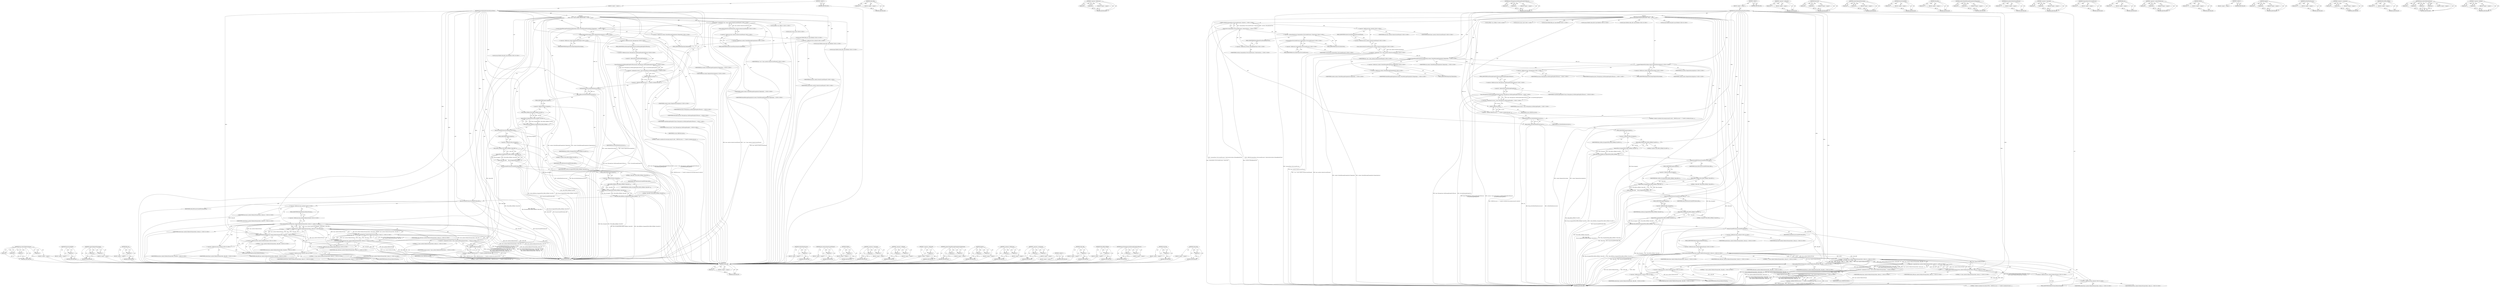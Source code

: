 digraph "stdout_fifo" {
vulnerable_246 [label=<(METHOD,stderr_fifo)>];
vulnerable_247 [label=<(PARAM,p1)>];
vulnerable_248 [label=<(BLOCK,&lt;empty&gt;,&lt;empty&gt;)>];
vulnerable_249 [label=<(METHOD_RETURN,ANY)>];
vulnerable_229 [label=<(METHOD,stdout_fifo)>];
vulnerable_230 [label=<(PARAM,p1)>];
vulnerable_231 [label=<(BLOCK,&lt;empty&gt;,&lt;empty&gt;)>];
vulnerable_232 [label=<(METHOD_RETURN,ANY)>];
vulnerable_183 [label=<(METHOD,&lt;operator&gt;.fieldAccess)>];
vulnerable_184 [label=<(PARAM,p1)>];
vulnerable_185 [label=<(PARAM,p2)>];
vulnerable_186 [label=<(BLOCK,&lt;empty&gt;,&lt;empty&gt;)>];
vulnerable_187 [label=<(METHOD_RETURN,ANY)>];
vulnerable_207 [label=<(METHOD,base.MessageLoop.InitMessagePumpForUIFactory)>];
vulnerable_208 [label=<(PARAM,p1)>];
vulnerable_209 [label=<(PARAM,p2)>];
vulnerable_210 [label=<(BLOCK,&lt;empty&gt;,&lt;empty&gt;)>];
vulnerable_211 [label=<(METHOD_RETURN,ANY)>];
vulnerable_6 [label=<(METHOD,&lt;global&gt;)<SUB>1</SUB>>];
vulnerable_7 [label=<(BLOCK,&lt;empty&gt;,&lt;empty&gt;)<SUB>1</SUB>>];
vulnerable_8 [label=<(METHOD,EnsureInitializeForAndroidLayoutTests)<SUB>1</SUB>>];
vulnerable_9 [label="<(BLOCK,{
  CHECK(CommandLine::ForCurrentProcess()-&gt;Has...,{
  CHECK(CommandLine::ForCurrentProcess()-&gt;Has...)<SUB>1</SUB>>"];
vulnerable_10 [label="<(CHECK,CHECK(CommandLine::ForCurrentProcess()-&gt;HasSwit...)<SUB>2</SUB>>"];
vulnerable_11 [label="<(HasSwitch,CommandLine::ForCurrentProcess()-&gt;HasSwitch(swi...)<SUB>2</SUB>>"];
vulnerable_12 [label="<(&lt;operator&gt;.indirectFieldAccess,CommandLine::ForCurrentProcess()-&gt;HasSwitch)<SUB>2</SUB>>"];
vulnerable_13 [label="<(CommandLine.ForCurrentProcess,CommandLine::ForCurrentProcess())<SUB>2</SUB>>"];
vulnerable_14 [label="<(&lt;operator&gt;.fieldAccess,CommandLine::ForCurrentProcess)<SUB>2</SUB>>"];
vulnerable_15 [label="<(IDENTIFIER,CommandLine,CommandLine::ForCurrentProcess())<SUB>2</SUB>>"];
vulnerable_16 [label=<(FIELD_IDENTIFIER,ForCurrentProcess,ForCurrentProcess)<SUB>2</SUB>>];
vulnerable_17 [label=<(FIELD_IDENTIFIER,HasSwitch,HasSwitch)<SUB>2</SUB>>];
vulnerable_18 [label="<(&lt;operator&gt;.fieldAccess,switches::kDumpRenderTree)<SUB>2</SUB>>"];
vulnerable_19 [label="<(IDENTIFIER,switches,CommandLine::ForCurrentProcess()-&gt;HasSwitch(swi...)<SUB>2</SUB>>"];
vulnerable_20 [label=<(FIELD_IDENTIFIER,kDumpRenderTree,kDumpRenderTree)<SUB>2</SUB>>];
vulnerable_21 [label="<(LOCAL,JNIEnv* env: JNIEnv*)<SUB>3</SUB>>"];
vulnerable_22 [label="<(&lt;operator&gt;.assignment,* env = base::android::AttachCurrentThread())<SUB>3</SUB>>"];
vulnerable_23 [label="<(IDENTIFIER,env,* env = base::android::AttachCurrentThread())<SUB>3</SUB>>"];
vulnerable_24 [label="<(base.android.AttachCurrentThread,base::android::AttachCurrentThread())<SUB>3</SUB>>"];
vulnerable_25 [label="<(&lt;operator&gt;.fieldAccess,base::android::AttachCurrentThread)<SUB>3</SUB>>"];
vulnerable_26 [label="<(&lt;operator&gt;.fieldAccess,base::android)<SUB>3</SUB>>"];
vulnerable_27 [label="<(IDENTIFIER,base,base::android::AttachCurrentThread())<SUB>3</SUB>>"];
vulnerable_28 [label="<(IDENTIFIER,android,base::android::AttachCurrentThread())<SUB>3</SUB>>"];
vulnerable_29 [label=<(FIELD_IDENTIFIER,AttachCurrentThread,AttachCurrentThread)<SUB>3</SUB>>];
vulnerable_30 [label="<(content.NestedMessagePumpAndroid.RegisterJni,content::NestedMessagePumpAndroid::RegisterJni(...)<SUB>4</SUB>>"];
vulnerable_31 [label="<(&lt;operator&gt;.fieldAccess,content::NestedMessagePumpAndroid::RegisterJni)<SUB>4</SUB>>"];
vulnerable_32 [label="<(&lt;operator&gt;.fieldAccess,content::NestedMessagePumpAndroid)<SUB>4</SUB>>"];
vulnerable_33 [label="<(IDENTIFIER,content,content::NestedMessagePumpAndroid::RegisterJni(...)<SUB>4</SUB>>"];
vulnerable_34 [label="<(IDENTIFIER,NestedMessagePumpAndroid,content::NestedMessagePumpAndroid::RegisterJni(...)<SUB>4</SUB>>"];
vulnerable_35 [label=<(FIELD_IDENTIFIER,RegisterJni,RegisterJni)<SUB>4</SUB>>];
vulnerable_36 [label="<(IDENTIFIER,env,content::NestedMessagePumpAndroid::RegisterJni(...)<SUB>4</SUB>>"];
vulnerable_37 [label="<(content.RegisterNativesImpl,content::RegisterNativesImpl(env))<SUB>5</SUB>>"];
vulnerable_38 [label="<(&lt;operator&gt;.fieldAccess,content::RegisterNativesImpl)<SUB>5</SUB>>"];
vulnerable_39 [label="<(IDENTIFIER,content,content::RegisterNativesImpl(env))<SUB>5</SUB>>"];
vulnerable_40 [label=<(FIELD_IDENTIFIER,RegisterNativesImpl,RegisterNativesImpl)<SUB>5</SUB>>];
vulnerable_41 [label="<(IDENTIFIER,env,content::RegisterNativesImpl(env))<SUB>5</SUB>>"];
vulnerable_42 [label="<(LOCAL,bool success: bool)<SUB>7</SUB>>"];
vulnerable_43 [label="<(&lt;operator&gt;.assignment,success = base::MessageLoop::InitMessagePumpFor...)<SUB>7</SUB>>"];
vulnerable_44 [label="<(IDENTIFIER,success,success = base::MessageLoop::InitMessagePumpFor...)<SUB>7</SUB>>"];
vulnerable_45 [label="<(base.MessageLoop.InitMessagePumpForUIFactory,base::MessageLoop::InitMessagePumpForUIFactory(...)<SUB>7</SUB>>"];
vulnerable_46 [label="<(&lt;operator&gt;.fieldAccess,base::MessageLoop::InitMessagePumpForUIFactory)<SUB>7</SUB>>"];
vulnerable_47 [label="<(&lt;operator&gt;.fieldAccess,base::MessageLoop)<SUB>7</SUB>>"];
vulnerable_48 [label="<(IDENTIFIER,base,base::MessageLoop::InitMessagePumpForUIFactory(...)<SUB>7</SUB>>"];
vulnerable_49 [label="<(IDENTIFIER,MessageLoop,base::MessageLoop::InitMessagePumpForUIFactory(...)<SUB>7</SUB>>"];
vulnerable_50 [label=<(FIELD_IDENTIFIER,InitMessagePumpForUIFactory,InitMessagePumpForUIFactory)<SUB>7</SUB>>];
vulnerable_51 [label=<(&lt;operator&gt;.addressOf,&amp;CreateMessagePumpForUI)<SUB>8</SUB>>];
vulnerable_52 [label="<(IDENTIFIER,CreateMessagePumpForUI,base::MessageLoop::InitMessagePumpForUIFactory(...)<SUB>8</SUB>>"];
vulnerable_53 [label=<(&lt;operator&gt;.shiftLeft,CHECK(success) &lt;&lt; &quot;Unable to initialize the mes...)<SUB>9</SUB>>];
vulnerable_54 [label=<(CHECK,CHECK(success))<SUB>9</SUB>>];
vulnerable_55 [label=<(IDENTIFIER,success,CHECK(success))<SUB>9</SUB>>];
vulnerable_56 [label=<(LITERAL,&quot;Unable to initialize the message pump for Andr...,CHECK(success) &lt;&lt; &quot;Unable to initialize the mes...)<SUB>9</SUB>>];
vulnerable_57 [label="<(LOCAL,base.FilePath files_dir: base.FilePath)<SUB>11</SUB>>"];
vulnerable_58 [label=<(files_dir,files_dir(GetTestFilesDirectory(env)))<SUB>11</SUB>>];
vulnerable_59 [label=<(GetTestFilesDirectory,GetTestFilesDirectory(env))<SUB>11</SUB>>];
vulnerable_60 [label=<(IDENTIFIER,env,GetTestFilesDirectory(env))<SUB>11</SUB>>];
vulnerable_61 [label="<(LOCAL,base.FilePath stdout_fifo: base.FilePath)<SUB>13</SUB>>"];
vulnerable_62 [label=<(stdout_fifo,stdout_fifo(files_dir.Append(FILE_PATH_LITERAL(...)<SUB>13</SUB>>];
vulnerable_63 [label=<(Append,files_dir.Append(FILE_PATH_LITERAL(&quot;test.fifo&quot;)))<SUB>13</SUB>>];
vulnerable_64 [label=<(&lt;operator&gt;.fieldAccess,files_dir.Append)<SUB>13</SUB>>];
vulnerable_65 [label=<(IDENTIFIER,files_dir,files_dir.Append(FILE_PATH_LITERAL(&quot;test.fifo&quot;)))<SUB>13</SUB>>];
vulnerable_66 [label=<(FIELD_IDENTIFIER,Append,Append)<SUB>13</SUB>>];
vulnerable_67 [label=<(FILE_PATH_LITERAL,FILE_PATH_LITERAL(&quot;test.fifo&quot;))<SUB>13</SUB>>];
vulnerable_68 [label=<(LITERAL,&quot;test.fifo&quot;,FILE_PATH_LITERAL(&quot;test.fifo&quot;))<SUB>13</SUB>>];
vulnerable_69 [label=<(EnsureCreateFIFO,EnsureCreateFIFO(stdout_fifo))<SUB>14</SUB>>];
vulnerable_70 [label=<(IDENTIFIER,stdout_fifo,EnsureCreateFIFO(stdout_fifo))<SUB>14</SUB>>];
vulnerable_71 [label="<(LOCAL,base.FilePath stderr_fifo: base.FilePath)<SUB>16</SUB>>"];
vulnerable_72 [label=<(stderr_fifo,stderr_fifo(
      files_dir.Append(FILE_PATH_L...)<SUB>16</SUB>>];
vulnerable_73 [label=<(Append,files_dir.Append(FILE_PATH_LITERAL(&quot;stderr.fifo&quot;)))<SUB>17</SUB>>];
vulnerable_74 [label=<(&lt;operator&gt;.fieldAccess,files_dir.Append)<SUB>17</SUB>>];
vulnerable_75 [label=<(IDENTIFIER,files_dir,files_dir.Append(FILE_PATH_LITERAL(&quot;stderr.fifo&quot;)))<SUB>17</SUB>>];
vulnerable_76 [label=<(FIELD_IDENTIFIER,Append,Append)<SUB>17</SUB>>];
vulnerable_77 [label=<(FILE_PATH_LITERAL,FILE_PATH_LITERAL(&quot;stderr.fifo&quot;))<SUB>17</SUB>>];
vulnerable_78 [label=<(LITERAL,&quot;stderr.fifo&quot;,FILE_PATH_LITERAL(&quot;stderr.fifo&quot;))<SUB>17</SUB>>];
vulnerable_79 [label=<(EnsureCreateFIFO,EnsureCreateFIFO(stderr_fifo))<SUB>18</SUB>>];
vulnerable_80 [label=<(IDENTIFIER,stderr_fifo,EnsureCreateFIFO(stderr_fifo))<SUB>18</SUB>>];
vulnerable_81 [label="<(LOCAL,base.FilePath stdin_fifo: base.FilePath)<SUB>20</SUB>>"];
vulnerable_82 [label=<(stdin_fifo,stdin_fifo(files_dir.Append(FILE_PATH_LITERAL(&quot;...)<SUB>20</SUB>>];
vulnerable_83 [label=<(Append,files_dir.Append(FILE_PATH_LITERAL(&quot;stdin.fifo&quot;)))<SUB>20</SUB>>];
vulnerable_84 [label=<(&lt;operator&gt;.fieldAccess,files_dir.Append)<SUB>20</SUB>>];
vulnerable_85 [label=<(IDENTIFIER,files_dir,files_dir.Append(FILE_PATH_LITERAL(&quot;stdin.fifo&quot;)))<SUB>20</SUB>>];
vulnerable_86 [label=<(FIELD_IDENTIFIER,Append,Append)<SUB>20</SUB>>];
vulnerable_87 [label=<(FILE_PATH_LITERAL,FILE_PATH_LITERAL(&quot;stdin.fifo&quot;))<SUB>20</SUB>>];
vulnerable_88 [label=<(LITERAL,&quot;stdin.fifo&quot;,FILE_PATH_LITERAL(&quot;stdin.fifo&quot;))<SUB>20</SUB>>];
vulnerable_89 [label=<(EnsureCreateFIFO,EnsureCreateFIFO(stdin_fifo))<SUB>21</SUB>>];
vulnerable_90 [label=<(IDENTIFIER,stdin_fifo,EnsureCreateFIFO(stdin_fifo))<SUB>21</SUB>>];
vulnerable_91 [label="<(&lt;operator&gt;.assignment,success = base::android::RedirectStream(stdout,...)<SUB>23</SUB>>"];
vulnerable_92 [label="<(IDENTIFIER,success,success = base::android::RedirectStream(stdout,...)<SUB>23</SUB>>"];
vulnerable_93 [label="<(&lt;operator&gt;.logicalAnd,base::android::RedirectStream(stdout, stdout_fi...)<SUB>23</SUB>>"];
vulnerable_94 [label="<(&lt;operator&gt;.logicalAnd,base::android::RedirectStream(stdout, stdout_fi...)<SUB>23</SUB>>"];
vulnerable_95 [label="<(base.android.RedirectStream,base::android::RedirectStream(stdout, stdout_fi...)<SUB>23</SUB>>"];
vulnerable_96 [label="<(&lt;operator&gt;.fieldAccess,base::android::RedirectStream)<SUB>23</SUB>>"];
vulnerable_97 [label="<(&lt;operator&gt;.fieldAccess,base::android)<SUB>23</SUB>>"];
vulnerable_98 [label="<(IDENTIFIER,base,base::android::RedirectStream(stdout, stdout_fi...)<SUB>23</SUB>>"];
vulnerable_99 [label="<(IDENTIFIER,android,base::android::RedirectStream(stdout, stdout_fi...)<SUB>23</SUB>>"];
vulnerable_100 [label=<(FIELD_IDENTIFIER,RedirectStream,RedirectStream)<SUB>23</SUB>>];
vulnerable_101 [label="<(IDENTIFIER,stdout,base::android::RedirectStream(stdout, stdout_fi...)<SUB>23</SUB>>"];
vulnerable_102 [label="<(IDENTIFIER,stdout_fifo,base::android::RedirectStream(stdout, stdout_fi...)<SUB>23</SUB>>"];
vulnerable_103 [label="<(LITERAL,&quot;w&quot;,base::android::RedirectStream(stdout, stdout_fi...)<SUB>23</SUB>>"];
vulnerable_104 [label="<(base.android.RedirectStream,base::android::RedirectStream(stdin, stdin_fifo...)<SUB>24</SUB>>"];
vulnerable_105 [label="<(&lt;operator&gt;.fieldAccess,base::android::RedirectStream)<SUB>24</SUB>>"];
vulnerable_106 [label="<(&lt;operator&gt;.fieldAccess,base::android)<SUB>24</SUB>>"];
vulnerable_107 [label="<(IDENTIFIER,base,base::android::RedirectStream(stdin, stdin_fifo...)<SUB>24</SUB>>"];
vulnerable_108 [label="<(IDENTIFIER,android,base::android::RedirectStream(stdin, stdin_fifo...)<SUB>24</SUB>>"];
vulnerable_109 [label=<(FIELD_IDENTIFIER,RedirectStream,RedirectStream)<SUB>24</SUB>>];
vulnerable_110 [label="<(IDENTIFIER,stdin,base::android::RedirectStream(stdin, stdin_fifo...)<SUB>24</SUB>>"];
vulnerable_111 [label="<(IDENTIFIER,stdin_fifo,base::android::RedirectStream(stdin, stdin_fifo...)<SUB>24</SUB>>"];
vulnerable_112 [label="<(LITERAL,&quot;r&quot;,base::android::RedirectStream(stdin, stdin_fifo...)<SUB>24</SUB>>"];
vulnerable_113 [label="<(base.android.RedirectStream,base::android::RedirectStream(stderr, stderr_fi...)<SUB>25</SUB>>"];
vulnerable_114 [label="<(&lt;operator&gt;.fieldAccess,base::android::RedirectStream)<SUB>25</SUB>>"];
vulnerable_115 [label="<(&lt;operator&gt;.fieldAccess,base::android)<SUB>25</SUB>>"];
vulnerable_116 [label="<(IDENTIFIER,base,base::android::RedirectStream(stderr, stderr_fi...)<SUB>25</SUB>>"];
vulnerable_117 [label="<(IDENTIFIER,android,base::android::RedirectStream(stderr, stderr_fi...)<SUB>25</SUB>>"];
vulnerable_118 [label=<(FIELD_IDENTIFIER,RedirectStream,RedirectStream)<SUB>25</SUB>>];
vulnerable_119 [label="<(IDENTIFIER,stderr,base::android::RedirectStream(stderr, stderr_fi...)<SUB>25</SUB>>"];
vulnerable_120 [label="<(IDENTIFIER,stderr_fifo,base::android::RedirectStream(stderr, stderr_fi...)<SUB>25</SUB>>"];
vulnerable_121 [label="<(LITERAL,&quot;w&quot;,base::android::RedirectStream(stderr, stderr_fi...)<SUB>25</SUB>>"];
vulnerable_122 [label=<(&lt;operator&gt;.shiftLeft,CHECK(success) &lt;&lt; &quot;Unable to initialize the And...)<SUB>27</SUB>>];
vulnerable_123 [label=<(CHECK,CHECK(success))<SUB>27</SUB>>];
vulnerable_124 [label=<(IDENTIFIER,success,CHECK(success))<SUB>27</SUB>>];
vulnerable_125 [label=<(LITERAL,&quot;Unable to initialize the Android FIFOs.&quot;,CHECK(success) &lt;&lt; &quot;Unable to initialize the And...)<SUB>27</SUB>>];
vulnerable_126 [label=<(METHOD_RETURN,void)<SUB>1</SUB>>];
vulnerable_128 [label=<(METHOD_RETURN,ANY)<SUB>1</SUB>>];
vulnerable_212 [label=<(METHOD,&lt;operator&gt;.addressOf)>];
vulnerable_213 [label=<(PARAM,p1)>];
vulnerable_214 [label=<(BLOCK,&lt;empty&gt;,&lt;empty&gt;)>];
vulnerable_215 [label=<(METHOD_RETURN,ANY)>];
vulnerable_169 [label=<(METHOD,HasSwitch)>];
vulnerable_170 [label=<(PARAM,p1)>];
vulnerable_171 [label=<(PARAM,p2)>];
vulnerable_172 [label=<(BLOCK,&lt;empty&gt;,&lt;empty&gt;)>];
vulnerable_173 [label=<(METHOD_RETURN,ANY)>];
vulnerable_202 [label=<(METHOD,content.RegisterNativesImpl)>];
vulnerable_203 [label=<(PARAM,p1)>];
vulnerable_204 [label=<(PARAM,p2)>];
vulnerable_205 [label=<(BLOCK,&lt;empty&gt;,&lt;empty&gt;)>];
vulnerable_206 [label=<(METHOD_RETURN,ANY)>];
vulnerable_242 [label=<(METHOD,EnsureCreateFIFO)>];
vulnerable_243 [label=<(PARAM,p1)>];
vulnerable_244 [label=<(BLOCK,&lt;empty&gt;,&lt;empty&gt;)>];
vulnerable_245 [label=<(METHOD_RETURN,ANY)>];
vulnerable_250 [label=<(METHOD,stdin_fifo)>];
vulnerable_251 [label=<(PARAM,p1)>];
vulnerable_252 [label=<(BLOCK,&lt;empty&gt;,&lt;empty&gt;)>];
vulnerable_253 [label=<(METHOD_RETURN,ANY)>];
vulnerable_197 [label=<(METHOD,content.NestedMessagePumpAndroid.RegisterJni)>];
vulnerable_198 [label=<(PARAM,p1)>];
vulnerable_199 [label=<(PARAM,p2)>];
vulnerable_200 [label=<(BLOCK,&lt;empty&gt;,&lt;empty&gt;)>];
vulnerable_201 [label=<(METHOD_RETURN,ANY)>];
vulnerable_193 [label=<(METHOD,base.android.AttachCurrentThread)>];
vulnerable_194 [label=<(PARAM,p1)>];
vulnerable_195 [label=<(BLOCK,&lt;empty&gt;,&lt;empty&gt;)>];
vulnerable_196 [label=<(METHOD_RETURN,ANY)>];
vulnerable_254 [label=<(METHOD,&lt;operator&gt;.logicalAnd)>];
vulnerable_255 [label=<(PARAM,p1)>];
vulnerable_256 [label=<(PARAM,p2)>];
vulnerable_257 [label=<(BLOCK,&lt;empty&gt;,&lt;empty&gt;)>];
vulnerable_258 [label=<(METHOD_RETURN,ANY)>];
vulnerable_179 [label=<(METHOD,CommandLine.ForCurrentProcess)>];
vulnerable_180 [label=<(PARAM,p1)>];
vulnerable_181 [label=<(BLOCK,&lt;empty&gt;,&lt;empty&gt;)>];
vulnerable_182 [label=<(METHOD_RETURN,ANY)>];
vulnerable_221 [label=<(METHOD,files_dir)>];
vulnerable_222 [label=<(PARAM,p1)>];
vulnerable_223 [label=<(BLOCK,&lt;empty&gt;,&lt;empty&gt;)>];
vulnerable_224 [label=<(METHOD_RETURN,ANY)>];
vulnerable_174 [label=<(METHOD,&lt;operator&gt;.indirectFieldAccess)>];
vulnerable_175 [label=<(PARAM,p1)>];
vulnerable_176 [label=<(PARAM,p2)>];
vulnerable_177 [label=<(BLOCK,&lt;empty&gt;,&lt;empty&gt;)>];
vulnerable_178 [label=<(METHOD_RETURN,ANY)>];
vulnerable_165 [label=<(METHOD,CHECK)>];
vulnerable_166 [label=<(PARAM,p1)>];
vulnerable_167 [label=<(BLOCK,&lt;empty&gt;,&lt;empty&gt;)>];
vulnerable_168 [label=<(METHOD_RETURN,ANY)>];
vulnerable_159 [label=<(METHOD,&lt;global&gt;)<SUB>1</SUB>>];
vulnerable_160 [label=<(BLOCK,&lt;empty&gt;,&lt;empty&gt;)>];
vulnerable_161 [label=<(METHOD_RETURN,ANY)>];
vulnerable_233 [label=<(METHOD,Append)>];
vulnerable_234 [label=<(PARAM,p1)>];
vulnerable_235 [label=<(PARAM,p2)>];
vulnerable_236 [label=<(BLOCK,&lt;empty&gt;,&lt;empty&gt;)>];
vulnerable_237 [label=<(METHOD_RETURN,ANY)>];
vulnerable_225 [label=<(METHOD,GetTestFilesDirectory)>];
vulnerable_226 [label=<(PARAM,p1)>];
vulnerable_227 [label=<(BLOCK,&lt;empty&gt;,&lt;empty&gt;)>];
vulnerable_228 [label=<(METHOD_RETURN,ANY)>];
vulnerable_188 [label=<(METHOD,&lt;operator&gt;.assignment)>];
vulnerable_189 [label=<(PARAM,p1)>];
vulnerable_190 [label=<(PARAM,p2)>];
vulnerable_191 [label=<(BLOCK,&lt;empty&gt;,&lt;empty&gt;)>];
vulnerable_192 [label=<(METHOD_RETURN,ANY)>];
vulnerable_238 [label=<(METHOD,FILE_PATH_LITERAL)>];
vulnerable_239 [label=<(PARAM,p1)>];
vulnerable_240 [label=<(BLOCK,&lt;empty&gt;,&lt;empty&gt;)>];
vulnerable_241 [label=<(METHOD_RETURN,ANY)>];
vulnerable_259 [label=<(METHOD,base.android.RedirectStream)>];
vulnerable_260 [label=<(PARAM,p1)>];
vulnerable_261 [label=<(PARAM,p2)>];
vulnerable_262 [label=<(PARAM,p3)>];
vulnerable_263 [label=<(PARAM,p4)>];
vulnerable_264 [label=<(BLOCK,&lt;empty&gt;,&lt;empty&gt;)>];
vulnerable_265 [label=<(METHOD_RETURN,ANY)>];
vulnerable_216 [label=<(METHOD,&lt;operator&gt;.shiftLeft)>];
vulnerable_217 [label=<(PARAM,p1)>];
vulnerable_218 [label=<(PARAM,p2)>];
vulnerable_219 [label=<(BLOCK,&lt;empty&gt;,&lt;empty&gt;)>];
vulnerable_220 [label=<(METHOD_RETURN,ANY)>];
fixed_234 [label=<(METHOD,base.android.RedirectStream)>];
fixed_235 [label=<(PARAM,p1)>];
fixed_236 [label=<(PARAM,p2)>];
fixed_237 [label=<(PARAM,p3)>];
fixed_238 [label=<(PARAM,p4)>];
fixed_239 [label=<(BLOCK,&lt;empty&gt;,&lt;empty&gt;)>];
fixed_240 [label=<(METHOD_RETURN,ANY)>];
fixed_217 [label=<(METHOD,EnsureCreateFIFO)>];
fixed_218 [label=<(PARAM,p1)>];
fixed_219 [label=<(BLOCK,&lt;empty&gt;,&lt;empty&gt;)>];
fixed_220 [label=<(METHOD_RETURN,ANY)>];
fixed_173 [label=<(METHOD,content.RegisterNativesImpl)>];
fixed_174 [label=<(PARAM,p1)>];
fixed_175 [label=<(PARAM,p2)>];
fixed_176 [label=<(BLOCK,&lt;empty&gt;,&lt;empty&gt;)>];
fixed_177 [label=<(METHOD_RETURN,ANY)>];
fixed_196 [label=<(METHOD,files_dir)>];
fixed_197 [label=<(PARAM,p1)>];
fixed_198 [label=<(BLOCK,&lt;empty&gt;,&lt;empty&gt;)>];
fixed_199 [label=<(METHOD_RETURN,ANY)>];
fixed_6 [label=<(METHOD,&lt;global&gt;)<SUB>1</SUB>>];
fixed_7 [label=<(BLOCK,&lt;empty&gt;,&lt;empty&gt;)<SUB>1</SUB>>];
fixed_8 [label=<(METHOD,EnsureInitializeForAndroidLayoutTests)<SUB>1</SUB>>];
fixed_9 [label="<(BLOCK,{
   JNIEnv* env = base::android::AttachCurrent...,{
   JNIEnv* env = base::android::AttachCurrent...)<SUB>1</SUB>>"];
fixed_10 [label="<(LOCAL,JNIEnv* env: JNIEnv*)<SUB>2</SUB>>"];
fixed_11 [label="<(&lt;operator&gt;.assignment,* env = base::android::AttachCurrentThread())<SUB>2</SUB>>"];
fixed_12 [label="<(IDENTIFIER,env,* env = base::android::AttachCurrentThread())<SUB>2</SUB>>"];
fixed_13 [label="<(base.android.AttachCurrentThread,base::android::AttachCurrentThread())<SUB>2</SUB>>"];
fixed_14 [label="<(&lt;operator&gt;.fieldAccess,base::android::AttachCurrentThread)<SUB>2</SUB>>"];
fixed_15 [label="<(&lt;operator&gt;.fieldAccess,base::android)<SUB>2</SUB>>"];
fixed_16 [label="<(IDENTIFIER,base,base::android::AttachCurrentThread())<SUB>2</SUB>>"];
fixed_17 [label="<(IDENTIFIER,android,base::android::AttachCurrentThread())<SUB>2</SUB>>"];
fixed_18 [label=<(FIELD_IDENTIFIER,AttachCurrentThread,AttachCurrentThread)<SUB>2</SUB>>];
fixed_19 [label="<(content.NestedMessagePumpAndroid.RegisterJni,content::NestedMessagePumpAndroid::RegisterJni(...)<SUB>3</SUB>>"];
fixed_20 [label="<(&lt;operator&gt;.fieldAccess,content::NestedMessagePumpAndroid::RegisterJni)<SUB>3</SUB>>"];
fixed_21 [label="<(&lt;operator&gt;.fieldAccess,content::NestedMessagePumpAndroid)<SUB>3</SUB>>"];
fixed_22 [label="<(IDENTIFIER,content,content::NestedMessagePumpAndroid::RegisterJni(...)<SUB>3</SUB>>"];
fixed_23 [label="<(IDENTIFIER,NestedMessagePumpAndroid,content::NestedMessagePumpAndroid::RegisterJni(...)<SUB>3</SUB>>"];
fixed_24 [label=<(FIELD_IDENTIFIER,RegisterJni,RegisterJni)<SUB>3</SUB>>];
fixed_25 [label="<(IDENTIFIER,env,content::NestedMessagePumpAndroid::RegisterJni(...)<SUB>3</SUB>>"];
fixed_26 [label="<(content.RegisterNativesImpl,content::RegisterNativesImpl(env))<SUB>4</SUB>>"];
fixed_27 [label="<(&lt;operator&gt;.fieldAccess,content::RegisterNativesImpl)<SUB>4</SUB>>"];
fixed_28 [label="<(IDENTIFIER,content,content::RegisterNativesImpl(env))<SUB>4</SUB>>"];
fixed_29 [label=<(FIELD_IDENTIFIER,RegisterNativesImpl,RegisterNativesImpl)<SUB>4</SUB>>];
fixed_30 [label="<(IDENTIFIER,env,content::RegisterNativesImpl(env))<SUB>4</SUB>>"];
fixed_31 [label="<(LOCAL,bool success: bool)<SUB>6</SUB>>"];
fixed_32 [label="<(&lt;operator&gt;.assignment,success = base::MessageLoop::InitMessagePumpFor...)<SUB>6</SUB>>"];
fixed_33 [label="<(IDENTIFIER,success,success = base::MessageLoop::InitMessagePumpFor...)<SUB>6</SUB>>"];
fixed_34 [label="<(base.MessageLoop.InitMessagePumpForUIFactory,base::MessageLoop::InitMessagePumpForUIFactory(...)<SUB>6</SUB>>"];
fixed_35 [label="<(&lt;operator&gt;.fieldAccess,base::MessageLoop::InitMessagePumpForUIFactory)<SUB>6</SUB>>"];
fixed_36 [label="<(&lt;operator&gt;.fieldAccess,base::MessageLoop)<SUB>6</SUB>>"];
fixed_37 [label="<(IDENTIFIER,base,base::MessageLoop::InitMessagePumpForUIFactory(...)<SUB>6</SUB>>"];
fixed_38 [label="<(IDENTIFIER,MessageLoop,base::MessageLoop::InitMessagePumpForUIFactory(...)<SUB>6</SUB>>"];
fixed_39 [label=<(FIELD_IDENTIFIER,InitMessagePumpForUIFactory,InitMessagePumpForUIFactory)<SUB>6</SUB>>];
fixed_40 [label=<(&lt;operator&gt;.addressOf,&amp;CreateMessagePumpForUI)<SUB>7</SUB>>];
fixed_41 [label="<(IDENTIFIER,CreateMessagePumpForUI,base::MessageLoop::InitMessagePumpForUIFactory(...)<SUB>7</SUB>>"];
fixed_42 [label=<(&lt;operator&gt;.shiftLeft,CHECK(success) &lt;&lt; &quot;Unable to initialize the mes...)<SUB>8</SUB>>];
fixed_43 [label=<(CHECK,CHECK(success))<SUB>8</SUB>>];
fixed_44 [label=<(IDENTIFIER,success,CHECK(success))<SUB>8</SUB>>];
fixed_45 [label=<(LITERAL,&quot;Unable to initialize the message pump for Andr...,CHECK(success) &lt;&lt; &quot;Unable to initialize the mes...)<SUB>8</SUB>>];
fixed_46 [label="<(LOCAL,base.FilePath files_dir: base.FilePath)<SUB>10</SUB>>"];
fixed_47 [label=<(files_dir,files_dir(GetTestFilesDirectory(env)))<SUB>10</SUB>>];
fixed_48 [label=<(GetTestFilesDirectory,GetTestFilesDirectory(env))<SUB>10</SUB>>];
fixed_49 [label=<(IDENTIFIER,env,GetTestFilesDirectory(env))<SUB>10</SUB>>];
fixed_50 [label="<(LOCAL,base.FilePath stdout_fifo: base.FilePath)<SUB>12</SUB>>"];
fixed_51 [label=<(stdout_fifo,stdout_fifo(files_dir.Append(FILE_PATH_LITERAL(...)<SUB>12</SUB>>];
fixed_52 [label=<(Append,files_dir.Append(FILE_PATH_LITERAL(&quot;test.fifo&quot;)))<SUB>12</SUB>>];
fixed_53 [label=<(&lt;operator&gt;.fieldAccess,files_dir.Append)<SUB>12</SUB>>];
fixed_54 [label=<(IDENTIFIER,files_dir,files_dir.Append(FILE_PATH_LITERAL(&quot;test.fifo&quot;)))<SUB>12</SUB>>];
fixed_55 [label=<(FIELD_IDENTIFIER,Append,Append)<SUB>12</SUB>>];
fixed_56 [label=<(FILE_PATH_LITERAL,FILE_PATH_LITERAL(&quot;test.fifo&quot;))<SUB>12</SUB>>];
fixed_57 [label=<(LITERAL,&quot;test.fifo&quot;,FILE_PATH_LITERAL(&quot;test.fifo&quot;))<SUB>12</SUB>>];
fixed_58 [label=<(EnsureCreateFIFO,EnsureCreateFIFO(stdout_fifo))<SUB>13</SUB>>];
fixed_59 [label=<(IDENTIFIER,stdout_fifo,EnsureCreateFIFO(stdout_fifo))<SUB>13</SUB>>];
fixed_60 [label="<(LOCAL,base.FilePath stderr_fifo: base.FilePath)<SUB>15</SUB>>"];
fixed_61 [label=<(stderr_fifo,stderr_fifo(
      files_dir.Append(FILE_PATH_L...)<SUB>15</SUB>>];
fixed_62 [label=<(Append,files_dir.Append(FILE_PATH_LITERAL(&quot;stderr.fifo&quot;)))<SUB>16</SUB>>];
fixed_63 [label=<(&lt;operator&gt;.fieldAccess,files_dir.Append)<SUB>16</SUB>>];
fixed_64 [label=<(IDENTIFIER,files_dir,files_dir.Append(FILE_PATH_LITERAL(&quot;stderr.fifo&quot;)))<SUB>16</SUB>>];
fixed_65 [label=<(FIELD_IDENTIFIER,Append,Append)<SUB>16</SUB>>];
fixed_66 [label=<(FILE_PATH_LITERAL,FILE_PATH_LITERAL(&quot;stderr.fifo&quot;))<SUB>16</SUB>>];
fixed_67 [label=<(LITERAL,&quot;stderr.fifo&quot;,FILE_PATH_LITERAL(&quot;stderr.fifo&quot;))<SUB>16</SUB>>];
fixed_68 [label=<(EnsureCreateFIFO,EnsureCreateFIFO(stderr_fifo))<SUB>17</SUB>>];
fixed_69 [label=<(IDENTIFIER,stderr_fifo,EnsureCreateFIFO(stderr_fifo))<SUB>17</SUB>>];
fixed_70 [label="<(LOCAL,base.FilePath stdin_fifo: base.FilePath)<SUB>19</SUB>>"];
fixed_71 [label=<(stdin_fifo,stdin_fifo(files_dir.Append(FILE_PATH_LITERAL(&quot;...)<SUB>19</SUB>>];
fixed_72 [label=<(Append,files_dir.Append(FILE_PATH_LITERAL(&quot;stdin.fifo&quot;)))<SUB>19</SUB>>];
fixed_73 [label=<(&lt;operator&gt;.fieldAccess,files_dir.Append)<SUB>19</SUB>>];
fixed_74 [label=<(IDENTIFIER,files_dir,files_dir.Append(FILE_PATH_LITERAL(&quot;stdin.fifo&quot;)))<SUB>19</SUB>>];
fixed_75 [label=<(FIELD_IDENTIFIER,Append,Append)<SUB>19</SUB>>];
fixed_76 [label=<(FILE_PATH_LITERAL,FILE_PATH_LITERAL(&quot;stdin.fifo&quot;))<SUB>19</SUB>>];
fixed_77 [label=<(LITERAL,&quot;stdin.fifo&quot;,FILE_PATH_LITERAL(&quot;stdin.fifo&quot;))<SUB>19</SUB>>];
fixed_78 [label=<(EnsureCreateFIFO,EnsureCreateFIFO(stdin_fifo))<SUB>20</SUB>>];
fixed_79 [label=<(IDENTIFIER,stdin_fifo,EnsureCreateFIFO(stdin_fifo))<SUB>20</SUB>>];
fixed_80 [label="<(&lt;operator&gt;.assignment,success = base::android::RedirectStream(stdout,...)<SUB>22</SUB>>"];
fixed_81 [label="<(IDENTIFIER,success,success = base::android::RedirectStream(stdout,...)<SUB>22</SUB>>"];
fixed_82 [label="<(&lt;operator&gt;.logicalAnd,base::android::RedirectStream(stdout, stdout_fi...)<SUB>22</SUB>>"];
fixed_83 [label="<(&lt;operator&gt;.logicalAnd,base::android::RedirectStream(stdout, stdout_fi...)<SUB>22</SUB>>"];
fixed_84 [label="<(base.android.RedirectStream,base::android::RedirectStream(stdout, stdout_fi...)<SUB>22</SUB>>"];
fixed_85 [label="<(&lt;operator&gt;.fieldAccess,base::android::RedirectStream)<SUB>22</SUB>>"];
fixed_86 [label="<(&lt;operator&gt;.fieldAccess,base::android)<SUB>22</SUB>>"];
fixed_87 [label="<(IDENTIFIER,base,base::android::RedirectStream(stdout, stdout_fi...)<SUB>22</SUB>>"];
fixed_88 [label="<(IDENTIFIER,android,base::android::RedirectStream(stdout, stdout_fi...)<SUB>22</SUB>>"];
fixed_89 [label=<(FIELD_IDENTIFIER,RedirectStream,RedirectStream)<SUB>22</SUB>>];
fixed_90 [label="<(IDENTIFIER,stdout,base::android::RedirectStream(stdout, stdout_fi...)<SUB>22</SUB>>"];
fixed_91 [label="<(IDENTIFIER,stdout_fifo,base::android::RedirectStream(stdout, stdout_fi...)<SUB>22</SUB>>"];
fixed_92 [label="<(LITERAL,&quot;w&quot;,base::android::RedirectStream(stdout, stdout_fi...)<SUB>22</SUB>>"];
fixed_93 [label="<(base.android.RedirectStream,base::android::RedirectStream(stdin, stdin_fifo...)<SUB>23</SUB>>"];
fixed_94 [label="<(&lt;operator&gt;.fieldAccess,base::android::RedirectStream)<SUB>23</SUB>>"];
fixed_95 [label="<(&lt;operator&gt;.fieldAccess,base::android)<SUB>23</SUB>>"];
fixed_96 [label="<(IDENTIFIER,base,base::android::RedirectStream(stdin, stdin_fifo...)<SUB>23</SUB>>"];
fixed_97 [label="<(IDENTIFIER,android,base::android::RedirectStream(stdin, stdin_fifo...)<SUB>23</SUB>>"];
fixed_98 [label=<(FIELD_IDENTIFIER,RedirectStream,RedirectStream)<SUB>23</SUB>>];
fixed_99 [label="<(IDENTIFIER,stdin,base::android::RedirectStream(stdin, stdin_fifo...)<SUB>23</SUB>>"];
fixed_100 [label="<(IDENTIFIER,stdin_fifo,base::android::RedirectStream(stdin, stdin_fifo...)<SUB>23</SUB>>"];
fixed_101 [label="<(LITERAL,&quot;r&quot;,base::android::RedirectStream(stdin, stdin_fifo...)<SUB>23</SUB>>"];
fixed_102 [label="<(base.android.RedirectStream,base::android::RedirectStream(stderr, stderr_fi...)<SUB>24</SUB>>"];
fixed_103 [label="<(&lt;operator&gt;.fieldAccess,base::android::RedirectStream)<SUB>24</SUB>>"];
fixed_104 [label="<(&lt;operator&gt;.fieldAccess,base::android)<SUB>24</SUB>>"];
fixed_105 [label="<(IDENTIFIER,base,base::android::RedirectStream(stderr, stderr_fi...)<SUB>24</SUB>>"];
fixed_106 [label="<(IDENTIFIER,android,base::android::RedirectStream(stderr, stderr_fi...)<SUB>24</SUB>>"];
fixed_107 [label=<(FIELD_IDENTIFIER,RedirectStream,RedirectStream)<SUB>24</SUB>>];
fixed_108 [label="<(IDENTIFIER,stderr,base::android::RedirectStream(stderr, stderr_fi...)<SUB>24</SUB>>"];
fixed_109 [label="<(IDENTIFIER,stderr_fifo,base::android::RedirectStream(stderr, stderr_fi...)<SUB>24</SUB>>"];
fixed_110 [label="<(LITERAL,&quot;w&quot;,base::android::RedirectStream(stderr, stderr_fi...)<SUB>24</SUB>>"];
fixed_111 [label=<(&lt;operator&gt;.shiftLeft,CHECK(success) &lt;&lt; &quot;Unable to initialize the And...)<SUB>26</SUB>>];
fixed_112 [label=<(CHECK,CHECK(success))<SUB>26</SUB>>];
fixed_113 [label=<(IDENTIFIER,success,CHECK(success))<SUB>26</SUB>>];
fixed_114 [label=<(LITERAL,&quot;Unable to initialize the Android FIFOs.&quot;,CHECK(success) &lt;&lt; &quot;Unable to initialize the And...)<SUB>26</SUB>>];
fixed_115 [label=<(METHOD_RETURN,void)<SUB>1</SUB>>];
fixed_117 [label=<(METHOD_RETURN,ANY)<SUB>1</SUB>>];
fixed_200 [label=<(METHOD,GetTestFilesDirectory)>];
fixed_201 [label=<(PARAM,p1)>];
fixed_202 [label=<(BLOCK,&lt;empty&gt;,&lt;empty&gt;)>];
fixed_203 [label=<(METHOD_RETURN,ANY)>];
fixed_159 [label=<(METHOD,base.android.AttachCurrentThread)>];
fixed_160 [label=<(PARAM,p1)>];
fixed_161 [label=<(BLOCK,&lt;empty&gt;,&lt;empty&gt;)>];
fixed_162 [label=<(METHOD_RETURN,ANY)>];
fixed_192 [label=<(METHOD,CHECK)>];
fixed_193 [label=<(PARAM,p1)>];
fixed_194 [label=<(BLOCK,&lt;empty&gt;,&lt;empty&gt;)>];
fixed_195 [label=<(METHOD_RETURN,ANY)>];
fixed_229 [label=<(METHOD,&lt;operator&gt;.logicalAnd)>];
fixed_230 [label=<(PARAM,p1)>];
fixed_231 [label=<(PARAM,p2)>];
fixed_232 [label=<(BLOCK,&lt;empty&gt;,&lt;empty&gt;)>];
fixed_233 [label=<(METHOD_RETURN,ANY)>];
fixed_187 [label=<(METHOD,&lt;operator&gt;.shiftLeft)>];
fixed_188 [label=<(PARAM,p1)>];
fixed_189 [label=<(PARAM,p2)>];
fixed_190 [label=<(BLOCK,&lt;empty&gt;,&lt;empty&gt;)>];
fixed_191 [label=<(METHOD_RETURN,ANY)>];
fixed_183 [label=<(METHOD,&lt;operator&gt;.addressOf)>];
fixed_184 [label=<(PARAM,p1)>];
fixed_185 [label=<(BLOCK,&lt;empty&gt;,&lt;empty&gt;)>];
fixed_186 [label=<(METHOD_RETURN,ANY)>];
fixed_168 [label=<(METHOD,content.NestedMessagePumpAndroid.RegisterJni)>];
fixed_169 [label=<(PARAM,p1)>];
fixed_170 [label=<(PARAM,p2)>];
fixed_171 [label=<(BLOCK,&lt;empty&gt;,&lt;empty&gt;)>];
fixed_172 [label=<(METHOD_RETURN,ANY)>];
fixed_208 [label=<(METHOD,Append)>];
fixed_209 [label=<(PARAM,p1)>];
fixed_210 [label=<(PARAM,p2)>];
fixed_211 [label=<(BLOCK,&lt;empty&gt;,&lt;empty&gt;)>];
fixed_212 [label=<(METHOD_RETURN,ANY)>];
fixed_163 [label=<(METHOD,&lt;operator&gt;.fieldAccess)>];
fixed_164 [label=<(PARAM,p1)>];
fixed_165 [label=<(PARAM,p2)>];
fixed_166 [label=<(BLOCK,&lt;empty&gt;,&lt;empty&gt;)>];
fixed_167 [label=<(METHOD_RETURN,ANY)>];
fixed_154 [label=<(METHOD,&lt;operator&gt;.assignment)>];
fixed_155 [label=<(PARAM,p1)>];
fixed_156 [label=<(PARAM,p2)>];
fixed_157 [label=<(BLOCK,&lt;empty&gt;,&lt;empty&gt;)>];
fixed_158 [label=<(METHOD_RETURN,ANY)>];
fixed_148 [label=<(METHOD,&lt;global&gt;)<SUB>1</SUB>>];
fixed_149 [label=<(BLOCK,&lt;empty&gt;,&lt;empty&gt;)>];
fixed_150 [label=<(METHOD_RETURN,ANY)>];
fixed_221 [label=<(METHOD,stderr_fifo)>];
fixed_222 [label=<(PARAM,p1)>];
fixed_223 [label=<(BLOCK,&lt;empty&gt;,&lt;empty&gt;)>];
fixed_224 [label=<(METHOD_RETURN,ANY)>];
fixed_213 [label=<(METHOD,FILE_PATH_LITERAL)>];
fixed_214 [label=<(PARAM,p1)>];
fixed_215 [label=<(BLOCK,&lt;empty&gt;,&lt;empty&gt;)>];
fixed_216 [label=<(METHOD_RETURN,ANY)>];
fixed_178 [label=<(METHOD,base.MessageLoop.InitMessagePumpForUIFactory)>];
fixed_179 [label=<(PARAM,p1)>];
fixed_180 [label=<(PARAM,p2)>];
fixed_181 [label=<(BLOCK,&lt;empty&gt;,&lt;empty&gt;)>];
fixed_182 [label=<(METHOD_RETURN,ANY)>];
fixed_225 [label=<(METHOD,stdin_fifo)>];
fixed_226 [label=<(PARAM,p1)>];
fixed_227 [label=<(BLOCK,&lt;empty&gt;,&lt;empty&gt;)>];
fixed_228 [label=<(METHOD_RETURN,ANY)>];
fixed_204 [label=<(METHOD,stdout_fifo)>];
fixed_205 [label=<(PARAM,p1)>];
fixed_206 [label=<(BLOCK,&lt;empty&gt;,&lt;empty&gt;)>];
fixed_207 [label=<(METHOD_RETURN,ANY)>];
vulnerable_246 -> vulnerable_247  [key=0, label="AST: "];
vulnerable_246 -> vulnerable_247  [key=1, label="DDG: "];
vulnerable_246 -> vulnerable_248  [key=0, label="AST: "];
vulnerable_246 -> vulnerable_249  [key=0, label="AST: "];
vulnerable_246 -> vulnerable_249  [key=1, label="CFG: "];
vulnerable_247 -> vulnerable_249  [key=0, label="DDG: p1"];
vulnerable_229 -> vulnerable_230  [key=0, label="AST: "];
vulnerable_229 -> vulnerable_230  [key=1, label="DDG: "];
vulnerable_229 -> vulnerable_231  [key=0, label="AST: "];
vulnerable_229 -> vulnerable_232  [key=0, label="AST: "];
vulnerable_229 -> vulnerable_232  [key=1, label="CFG: "];
vulnerable_230 -> vulnerable_232  [key=0, label="DDG: p1"];
vulnerable_183 -> vulnerable_184  [key=0, label="AST: "];
vulnerable_183 -> vulnerable_184  [key=1, label="DDG: "];
vulnerable_183 -> vulnerable_186  [key=0, label="AST: "];
vulnerable_183 -> vulnerable_185  [key=0, label="AST: "];
vulnerable_183 -> vulnerable_185  [key=1, label="DDG: "];
vulnerable_183 -> vulnerable_187  [key=0, label="AST: "];
vulnerable_183 -> vulnerable_187  [key=1, label="CFG: "];
vulnerable_184 -> vulnerable_187  [key=0, label="DDG: p1"];
vulnerable_185 -> vulnerable_187  [key=0, label="DDG: p2"];
vulnerable_207 -> vulnerable_208  [key=0, label="AST: "];
vulnerable_207 -> vulnerable_208  [key=1, label="DDG: "];
vulnerable_207 -> vulnerable_210  [key=0, label="AST: "];
vulnerable_207 -> vulnerable_209  [key=0, label="AST: "];
vulnerable_207 -> vulnerable_209  [key=1, label="DDG: "];
vulnerable_207 -> vulnerable_211  [key=0, label="AST: "];
vulnerable_207 -> vulnerable_211  [key=1, label="CFG: "];
vulnerable_208 -> vulnerable_211  [key=0, label="DDG: p1"];
vulnerable_209 -> vulnerable_211  [key=0, label="DDG: p2"];
vulnerable_6 -> vulnerable_7  [key=0, label="AST: "];
vulnerable_6 -> vulnerable_128  [key=0, label="AST: "];
vulnerable_6 -> vulnerable_128  [key=1, label="CFG: "];
vulnerable_7 -> vulnerable_8  [key=0, label="AST: "];
vulnerable_8 -> vulnerable_9  [key=0, label="AST: "];
vulnerable_8 -> vulnerable_126  [key=0, label="AST: "];
vulnerable_8 -> vulnerable_16  [key=0, label="CFG: "];
vulnerable_8 -> vulnerable_30  [key=0, label="DDG: "];
vulnerable_8 -> vulnerable_37  [key=0, label="DDG: "];
vulnerable_8 -> vulnerable_53  [key=0, label="DDG: "];
vulnerable_8 -> vulnerable_69  [key=0, label="DDG: "];
vulnerable_8 -> vulnerable_79  [key=0, label="DDG: "];
vulnerable_8 -> vulnerable_89  [key=0, label="DDG: "];
vulnerable_8 -> vulnerable_122  [key=0, label="DDG: "];
vulnerable_8 -> vulnerable_45  [key=0, label="DDG: "];
vulnerable_8 -> vulnerable_54  [key=0, label="DDG: "];
vulnerable_8 -> vulnerable_59  [key=0, label="DDG: "];
vulnerable_8 -> vulnerable_123  [key=0, label="DDG: "];
vulnerable_8 -> vulnerable_67  [key=0, label="DDG: "];
vulnerable_8 -> vulnerable_77  [key=0, label="DDG: "];
vulnerable_8 -> vulnerable_87  [key=0, label="DDG: "];
vulnerable_8 -> vulnerable_113  [key=0, label="DDG: "];
vulnerable_8 -> vulnerable_95  [key=0, label="DDG: "];
vulnerable_8 -> vulnerable_104  [key=0, label="DDG: "];
vulnerable_9 -> vulnerable_10  [key=0, label="AST: "];
vulnerable_9 -> vulnerable_21  [key=0, label="AST: "];
vulnerable_9 -> vulnerable_22  [key=0, label="AST: "];
vulnerable_9 -> vulnerable_30  [key=0, label="AST: "];
vulnerable_9 -> vulnerable_37  [key=0, label="AST: "];
vulnerable_9 -> vulnerable_42  [key=0, label="AST: "];
vulnerable_9 -> vulnerable_43  [key=0, label="AST: "];
vulnerable_9 -> vulnerable_53  [key=0, label="AST: "];
vulnerable_9 -> vulnerable_57  [key=0, label="AST: "];
vulnerable_9 -> vulnerable_58  [key=0, label="AST: "];
vulnerable_9 -> vulnerable_61  [key=0, label="AST: "];
vulnerable_9 -> vulnerable_62  [key=0, label="AST: "];
vulnerable_9 -> vulnerable_69  [key=0, label="AST: "];
vulnerable_9 -> vulnerable_71  [key=0, label="AST: "];
vulnerable_9 -> vulnerable_72  [key=0, label="AST: "];
vulnerable_9 -> vulnerable_79  [key=0, label="AST: "];
vulnerable_9 -> vulnerable_81  [key=0, label="AST: "];
vulnerable_9 -> vulnerable_82  [key=0, label="AST: "];
vulnerable_9 -> vulnerable_89  [key=0, label="AST: "];
vulnerable_9 -> vulnerable_91  [key=0, label="AST: "];
vulnerable_9 -> vulnerable_122  [key=0, label="AST: "];
vulnerable_10 -> vulnerable_11  [key=0, label="AST: "];
vulnerable_10 -> vulnerable_26  [key=0, label="CFG: "];
vulnerable_10 -> vulnerable_126  [key=0, label="DDG: CommandLine::ForCurrentProcess()-&gt;HasSwitch(switches::kDumpRenderTree)"];
vulnerable_10 -> vulnerable_126  [key=1, label="DDG: CHECK(CommandLine::ForCurrentProcess()-&gt;HasSwitch(switches::kDumpRenderTree))"];
vulnerable_11 -> vulnerable_12  [key=0, label="AST: "];
vulnerable_11 -> vulnerable_18  [key=0, label="AST: "];
vulnerable_11 -> vulnerable_10  [key=0, label="CFG: "];
vulnerable_11 -> vulnerable_10  [key=1, label="DDG: CommandLine::ForCurrentProcess()-&gt;HasSwitch"];
vulnerable_11 -> vulnerable_10  [key=2, label="DDG: switches::kDumpRenderTree"];
vulnerable_11 -> vulnerable_126  [key=0, label="DDG: CommandLine::ForCurrentProcess()-&gt;HasSwitch"];
vulnerable_11 -> vulnerable_126  [key=1, label="DDG: switches::kDumpRenderTree"];
vulnerable_12 -> vulnerable_13  [key=0, label="AST: "];
vulnerable_12 -> vulnerable_17  [key=0, label="AST: "];
vulnerable_12 -> vulnerable_20  [key=0, label="CFG: "];
vulnerable_13 -> vulnerable_14  [key=0, label="AST: "];
vulnerable_13 -> vulnerable_17  [key=0, label="CFG: "];
vulnerable_13 -> vulnerable_126  [key=0, label="DDG: CommandLine::ForCurrentProcess"];
vulnerable_14 -> vulnerable_15  [key=0, label="AST: "];
vulnerable_14 -> vulnerable_16  [key=0, label="AST: "];
vulnerable_14 -> vulnerable_13  [key=0, label="CFG: "];
vulnerable_16 -> vulnerable_14  [key=0, label="CFG: "];
vulnerable_17 -> vulnerable_12  [key=0, label="CFG: "];
vulnerable_18 -> vulnerable_19  [key=0, label="AST: "];
vulnerable_18 -> vulnerable_20  [key=0, label="AST: "];
vulnerable_18 -> vulnerable_11  [key=0, label="CFG: "];
vulnerable_20 -> vulnerable_18  [key=0, label="CFG: "];
vulnerable_22 -> vulnerable_23  [key=0, label="AST: "];
vulnerable_22 -> vulnerable_24  [key=0, label="AST: "];
vulnerable_22 -> vulnerable_32  [key=0, label="CFG: "];
vulnerable_22 -> vulnerable_126  [key=0, label="DDG: base::android::AttachCurrentThread()"];
vulnerable_22 -> vulnerable_126  [key=1, label="DDG: * env = base::android::AttachCurrentThread()"];
vulnerable_22 -> vulnerable_30  [key=0, label="DDG: env"];
vulnerable_24 -> vulnerable_25  [key=0, label="AST: "];
vulnerable_24 -> vulnerable_22  [key=0, label="CFG: "];
vulnerable_24 -> vulnerable_22  [key=1, label="DDG: base::android::AttachCurrentThread"];
vulnerable_24 -> vulnerable_126  [key=0, label="DDG: base::android::AttachCurrentThread"];
vulnerable_25 -> vulnerable_26  [key=0, label="AST: "];
vulnerable_25 -> vulnerable_29  [key=0, label="AST: "];
vulnerable_25 -> vulnerable_24  [key=0, label="CFG: "];
vulnerable_26 -> vulnerable_27  [key=0, label="AST: "];
vulnerable_26 -> vulnerable_28  [key=0, label="AST: "];
vulnerable_26 -> vulnerable_29  [key=0, label="CFG: "];
vulnerable_29 -> vulnerable_25  [key=0, label="CFG: "];
vulnerable_30 -> vulnerable_31  [key=0, label="AST: "];
vulnerable_30 -> vulnerable_36  [key=0, label="AST: "];
vulnerable_30 -> vulnerable_40  [key=0, label="CFG: "];
vulnerable_30 -> vulnerable_126  [key=0, label="DDG: content::NestedMessagePumpAndroid::RegisterJni"];
vulnerable_30 -> vulnerable_126  [key=1, label="DDG: content::NestedMessagePumpAndroid::RegisterJni(env)"];
vulnerable_30 -> vulnerable_37  [key=0, label="DDG: env"];
vulnerable_31 -> vulnerable_32  [key=0, label="AST: "];
vulnerable_31 -> vulnerable_35  [key=0, label="AST: "];
vulnerable_31 -> vulnerable_30  [key=0, label="CFG: "];
vulnerable_32 -> vulnerable_33  [key=0, label="AST: "];
vulnerable_32 -> vulnerable_34  [key=0, label="AST: "];
vulnerable_32 -> vulnerable_35  [key=0, label="CFG: "];
vulnerable_35 -> vulnerable_31  [key=0, label="CFG: "];
vulnerable_37 -> vulnerable_38  [key=0, label="AST: "];
vulnerable_37 -> vulnerable_41  [key=0, label="AST: "];
vulnerable_37 -> vulnerable_47  [key=0, label="CFG: "];
vulnerable_37 -> vulnerable_126  [key=0, label="DDG: content::RegisterNativesImpl"];
vulnerable_37 -> vulnerable_126  [key=1, label="DDG: content::RegisterNativesImpl(env)"];
vulnerable_37 -> vulnerable_59  [key=0, label="DDG: env"];
vulnerable_38 -> vulnerable_39  [key=0, label="AST: "];
vulnerable_38 -> vulnerable_40  [key=0, label="AST: "];
vulnerable_38 -> vulnerable_37  [key=0, label="CFG: "];
vulnerable_40 -> vulnerable_38  [key=0, label="CFG: "];
vulnerable_43 -> vulnerable_44  [key=0, label="AST: "];
vulnerable_43 -> vulnerable_45  [key=0, label="AST: "];
vulnerable_43 -> vulnerable_54  [key=0, label="CFG: "];
vulnerable_43 -> vulnerable_54  [key=1, label="DDG: success"];
vulnerable_43 -> vulnerable_126  [key=0, label="DDG: base::MessageLoop::InitMessagePumpForUIFactory(
      &amp;CreateMessagePumpForUI)"];
vulnerable_43 -> vulnerable_126  [key=1, label="DDG: success = base::MessageLoop::InitMessagePumpForUIFactory(
      &amp;CreateMessagePumpForUI)"];
vulnerable_45 -> vulnerable_46  [key=0, label="AST: "];
vulnerable_45 -> vulnerable_51  [key=0, label="AST: "];
vulnerable_45 -> vulnerable_43  [key=0, label="CFG: "];
vulnerable_45 -> vulnerable_43  [key=1, label="DDG: base::MessageLoop::InitMessagePumpForUIFactory"];
vulnerable_45 -> vulnerable_43  [key=2, label="DDG: &amp;CreateMessagePumpForUI"];
vulnerable_45 -> vulnerable_126  [key=0, label="DDG: base::MessageLoop::InitMessagePumpForUIFactory"];
vulnerable_45 -> vulnerable_126  [key=1, label="DDG: &amp;CreateMessagePumpForUI"];
vulnerable_46 -> vulnerable_47  [key=0, label="AST: "];
vulnerable_46 -> vulnerable_50  [key=0, label="AST: "];
vulnerable_46 -> vulnerable_51  [key=0, label="CFG: "];
vulnerable_47 -> vulnerable_48  [key=0, label="AST: "];
vulnerable_47 -> vulnerable_49  [key=0, label="AST: "];
vulnerable_47 -> vulnerable_50  [key=0, label="CFG: "];
vulnerable_50 -> vulnerable_46  [key=0, label="CFG: "];
vulnerable_51 -> vulnerable_52  [key=0, label="AST: "];
vulnerable_51 -> vulnerable_45  [key=0, label="CFG: "];
vulnerable_53 -> vulnerable_54  [key=0, label="AST: "];
vulnerable_53 -> vulnerable_56  [key=0, label="AST: "];
vulnerable_53 -> vulnerable_59  [key=0, label="CFG: "];
vulnerable_53 -> vulnerable_126  [key=0, label="DDG: CHECK(success) &lt;&lt; &quot;Unable to initialize the message pump for Android.&quot;"];
vulnerable_54 -> vulnerable_55  [key=0, label="AST: "];
vulnerable_54 -> vulnerable_53  [key=0, label="CFG: "];
vulnerable_54 -> vulnerable_53  [key=1, label="DDG: success"];
vulnerable_58 -> vulnerable_59  [key=0, label="AST: "];
vulnerable_58 -> vulnerable_66  [key=0, label="CFG: "];
vulnerable_58 -> vulnerable_126  [key=0, label="DDG: GetTestFilesDirectory(env)"];
vulnerable_58 -> vulnerable_126  [key=1, label="DDG: files_dir(GetTestFilesDirectory(env))"];
vulnerable_59 -> vulnerable_60  [key=0, label="AST: "];
vulnerable_59 -> vulnerable_58  [key=0, label="CFG: "];
vulnerable_59 -> vulnerable_58  [key=1, label="DDG: env"];
vulnerable_59 -> vulnerable_126  [key=0, label="DDG: env"];
vulnerable_62 -> vulnerable_63  [key=0, label="AST: "];
vulnerable_62 -> vulnerable_69  [key=0, label="CFG: "];
vulnerable_62 -> vulnerable_126  [key=0, label="DDG: files_dir.Append(FILE_PATH_LITERAL(&quot;test.fifo&quot;))"];
vulnerable_62 -> vulnerable_126  [key=1, label="DDG: stdout_fifo(files_dir.Append(FILE_PATH_LITERAL(&quot;test.fifo&quot;)))"];
vulnerable_63 -> vulnerable_64  [key=0, label="AST: "];
vulnerable_63 -> vulnerable_67  [key=0, label="AST: "];
vulnerable_63 -> vulnerable_62  [key=0, label="CFG: "];
vulnerable_63 -> vulnerable_62  [key=1, label="DDG: files_dir.Append"];
vulnerable_63 -> vulnerable_62  [key=2, label="DDG: FILE_PATH_LITERAL(&quot;test.fifo&quot;)"];
vulnerable_63 -> vulnerable_126  [key=0, label="DDG: FILE_PATH_LITERAL(&quot;test.fifo&quot;)"];
vulnerable_63 -> vulnerable_73  [key=0, label="DDG: files_dir.Append"];
vulnerable_64 -> vulnerable_65  [key=0, label="AST: "];
vulnerable_64 -> vulnerable_66  [key=0, label="AST: "];
vulnerable_64 -> vulnerable_67  [key=0, label="CFG: "];
vulnerable_66 -> vulnerable_64  [key=0, label="CFG: "];
vulnerable_67 -> vulnerable_68  [key=0, label="AST: "];
vulnerable_67 -> vulnerable_63  [key=0, label="CFG: "];
vulnerable_67 -> vulnerable_63  [key=1, label="DDG: &quot;test.fifo&quot;"];
vulnerable_69 -> vulnerable_70  [key=0, label="AST: "];
vulnerable_69 -> vulnerable_76  [key=0, label="CFG: "];
vulnerable_69 -> vulnerable_126  [key=0, label="DDG: EnsureCreateFIFO(stdout_fifo)"];
vulnerable_69 -> vulnerable_95  [key=0, label="DDG: stdout_fifo"];
vulnerable_72 -> vulnerable_73  [key=0, label="AST: "];
vulnerable_72 -> vulnerable_79  [key=0, label="CFG: "];
vulnerable_72 -> vulnerable_126  [key=0, label="DDG: files_dir.Append(FILE_PATH_LITERAL(&quot;stderr.fifo&quot;))"];
vulnerable_72 -> vulnerable_126  [key=1, label="DDG: stderr_fifo(
      files_dir.Append(FILE_PATH_LITERAL(&quot;stderr.fifo&quot;)))"];
vulnerable_73 -> vulnerable_74  [key=0, label="AST: "];
vulnerable_73 -> vulnerable_77  [key=0, label="AST: "];
vulnerable_73 -> vulnerable_72  [key=0, label="CFG: "];
vulnerable_73 -> vulnerable_72  [key=1, label="DDG: files_dir.Append"];
vulnerable_73 -> vulnerable_72  [key=2, label="DDG: FILE_PATH_LITERAL(&quot;stderr.fifo&quot;)"];
vulnerable_73 -> vulnerable_126  [key=0, label="DDG: FILE_PATH_LITERAL(&quot;stderr.fifo&quot;)"];
vulnerable_73 -> vulnerable_83  [key=0, label="DDG: files_dir.Append"];
vulnerable_74 -> vulnerable_75  [key=0, label="AST: "];
vulnerable_74 -> vulnerable_76  [key=0, label="AST: "];
vulnerable_74 -> vulnerable_77  [key=0, label="CFG: "];
vulnerable_76 -> vulnerable_74  [key=0, label="CFG: "];
vulnerable_77 -> vulnerable_78  [key=0, label="AST: "];
vulnerable_77 -> vulnerable_73  [key=0, label="CFG: "];
vulnerable_77 -> vulnerable_73  [key=1, label="DDG: &quot;stderr.fifo&quot;"];
vulnerable_79 -> vulnerable_80  [key=0, label="AST: "];
vulnerable_79 -> vulnerable_86  [key=0, label="CFG: "];
vulnerable_79 -> vulnerable_126  [key=0, label="DDG: stderr_fifo"];
vulnerable_79 -> vulnerable_126  [key=1, label="DDG: EnsureCreateFIFO(stderr_fifo)"];
vulnerable_79 -> vulnerable_113  [key=0, label="DDG: stderr_fifo"];
vulnerable_82 -> vulnerable_83  [key=0, label="AST: "];
vulnerable_82 -> vulnerable_89  [key=0, label="CFG: "];
vulnerable_82 -> vulnerable_126  [key=0, label="DDG: files_dir.Append(FILE_PATH_LITERAL(&quot;stdin.fifo&quot;))"];
vulnerable_82 -> vulnerable_126  [key=1, label="DDG: stdin_fifo(files_dir.Append(FILE_PATH_LITERAL(&quot;stdin.fifo&quot;)))"];
vulnerable_83 -> vulnerable_84  [key=0, label="AST: "];
vulnerable_83 -> vulnerable_87  [key=0, label="AST: "];
vulnerable_83 -> vulnerable_82  [key=0, label="CFG: "];
vulnerable_83 -> vulnerable_82  [key=1, label="DDG: files_dir.Append"];
vulnerable_83 -> vulnerable_82  [key=2, label="DDG: FILE_PATH_LITERAL(&quot;stdin.fifo&quot;)"];
vulnerable_83 -> vulnerable_126  [key=0, label="DDG: files_dir.Append"];
vulnerable_83 -> vulnerable_126  [key=1, label="DDG: FILE_PATH_LITERAL(&quot;stdin.fifo&quot;)"];
vulnerable_84 -> vulnerable_85  [key=0, label="AST: "];
vulnerable_84 -> vulnerable_86  [key=0, label="AST: "];
vulnerable_84 -> vulnerable_87  [key=0, label="CFG: "];
vulnerable_86 -> vulnerable_84  [key=0, label="CFG: "];
vulnerable_87 -> vulnerable_88  [key=0, label="AST: "];
vulnerable_87 -> vulnerable_83  [key=0, label="CFG: "];
vulnerable_87 -> vulnerable_83  [key=1, label="DDG: &quot;stdin.fifo&quot;"];
vulnerable_89 -> vulnerable_90  [key=0, label="AST: "];
vulnerable_89 -> vulnerable_97  [key=0, label="CFG: "];
vulnerable_89 -> vulnerable_126  [key=0, label="DDG: stdin_fifo"];
vulnerable_89 -> vulnerable_126  [key=1, label="DDG: EnsureCreateFIFO(stdin_fifo)"];
vulnerable_89 -> vulnerable_104  [key=0, label="DDG: stdin_fifo"];
vulnerable_91 -> vulnerable_92  [key=0, label="AST: "];
vulnerable_91 -> vulnerable_93  [key=0, label="AST: "];
vulnerable_91 -> vulnerable_123  [key=0, label="CFG: "];
vulnerable_91 -> vulnerable_123  [key=1, label="DDG: success"];
vulnerable_91 -> vulnerable_126  [key=0, label="DDG: base::android::RedirectStream(stdout, stdout_fifo, &quot;w&quot;) &amp;&amp;
            base::android::RedirectStream(stdin, stdin_fifo, &quot;r&quot;) &amp;&amp;
            base::android::RedirectStream(stderr, stderr_fifo, &quot;w&quot;)"];
vulnerable_91 -> vulnerable_126  [key=1, label="DDG: success = base::android::RedirectStream(stdout, stdout_fifo, &quot;w&quot;) &amp;&amp;
            base::android::RedirectStream(stdin, stdin_fifo, &quot;r&quot;) &amp;&amp;
            base::android::RedirectStream(stderr, stderr_fifo, &quot;w&quot;)"];
vulnerable_93 -> vulnerable_94  [key=0, label="AST: "];
vulnerable_93 -> vulnerable_113  [key=0, label="AST: "];
vulnerable_93 -> vulnerable_91  [key=0, label="CFG: "];
vulnerable_93 -> vulnerable_91  [key=1, label="DDG: base::android::RedirectStream(stdout, stdout_fifo, &quot;w&quot;) &amp;&amp;
            base::android::RedirectStream(stdin, stdin_fifo, &quot;r&quot;)"];
vulnerable_93 -> vulnerable_91  [key=2, label="DDG: base::android::RedirectStream(stderr, stderr_fifo, &quot;w&quot;)"];
vulnerable_93 -> vulnerable_126  [key=0, label="DDG: base::android::RedirectStream(stdout, stdout_fifo, &quot;w&quot;) &amp;&amp;
            base::android::RedirectStream(stdin, stdin_fifo, &quot;r&quot;)"];
vulnerable_93 -> vulnerable_126  [key=1, label="DDG: base::android::RedirectStream(stderr, stderr_fifo, &quot;w&quot;)"];
vulnerable_94 -> vulnerable_95  [key=0, label="AST: "];
vulnerable_94 -> vulnerable_104  [key=0, label="AST: "];
vulnerable_94 -> vulnerable_93  [key=0, label="CFG: "];
vulnerable_94 -> vulnerable_93  [key=1, label="DDG: base::android::RedirectStream(stdout, stdout_fifo, &quot;w&quot;)"];
vulnerable_94 -> vulnerable_93  [key=2, label="DDG: base::android::RedirectStream(stdin, stdin_fifo, &quot;r&quot;)"];
vulnerable_94 -> vulnerable_115  [key=0, label="CFG: "];
vulnerable_94 -> vulnerable_115  [key=1, label="CDG: "];
vulnerable_94 -> vulnerable_126  [key=0, label="DDG: base::android::RedirectStream(stdout, stdout_fifo, &quot;w&quot;)"];
vulnerable_94 -> vulnerable_126  [key=1, label="DDG: base::android::RedirectStream(stdin, stdin_fifo, &quot;r&quot;)"];
vulnerable_94 -> vulnerable_113  [key=0, label="CDG: "];
vulnerable_94 -> vulnerable_118  [key=0, label="CDG: "];
vulnerable_94 -> vulnerable_114  [key=0, label="CDG: "];
vulnerable_95 -> vulnerable_96  [key=0, label="AST: "];
vulnerable_95 -> vulnerable_101  [key=0, label="AST: "];
vulnerable_95 -> vulnerable_102  [key=0, label="AST: "];
vulnerable_95 -> vulnerable_103  [key=0, label="AST: "];
vulnerable_95 -> vulnerable_94  [key=0, label="CFG: "];
vulnerable_95 -> vulnerable_94  [key=1, label="DDG: base::android::RedirectStream"];
vulnerable_95 -> vulnerable_94  [key=2, label="DDG: stdout"];
vulnerable_95 -> vulnerable_94  [key=3, label="DDG: stdout_fifo"];
vulnerable_95 -> vulnerable_94  [key=4, label="DDG: &quot;w&quot;"];
vulnerable_95 -> vulnerable_106  [key=0, label="CFG: "];
vulnerable_95 -> vulnerable_106  [key=1, label="CDG: "];
vulnerable_95 -> vulnerable_126  [key=0, label="DDG: base::android::RedirectStream"];
vulnerable_95 -> vulnerable_126  [key=1, label="DDG: stdout_fifo"];
vulnerable_95 -> vulnerable_126  [key=2, label="DDG: stdout"];
vulnerable_95 -> vulnerable_113  [key=0, label="DDG: base::android::RedirectStream"];
vulnerable_95 -> vulnerable_104  [key=0, label="DDG: base::android::RedirectStream"];
vulnerable_95 -> vulnerable_104  [key=1, label="CDG: "];
vulnerable_95 -> vulnerable_105  [key=0, label="CDG: "];
vulnerable_95 -> vulnerable_109  [key=0, label="CDG: "];
vulnerable_96 -> vulnerable_97  [key=0, label="AST: "];
vulnerable_96 -> vulnerable_100  [key=0, label="AST: "];
vulnerable_96 -> vulnerable_95  [key=0, label="CFG: "];
vulnerable_97 -> vulnerable_98  [key=0, label="AST: "];
vulnerable_97 -> vulnerable_99  [key=0, label="AST: "];
vulnerable_97 -> vulnerable_100  [key=0, label="CFG: "];
vulnerable_100 -> vulnerable_96  [key=0, label="CFG: "];
vulnerable_104 -> vulnerable_105  [key=0, label="AST: "];
vulnerable_104 -> vulnerable_110  [key=0, label="AST: "];
vulnerable_104 -> vulnerable_111  [key=0, label="AST: "];
vulnerable_104 -> vulnerable_112  [key=0, label="AST: "];
vulnerable_104 -> vulnerable_94  [key=0, label="CFG: "];
vulnerable_104 -> vulnerable_94  [key=1, label="DDG: base::android::RedirectStream"];
vulnerable_104 -> vulnerable_94  [key=2, label="DDG: stdin"];
vulnerable_104 -> vulnerable_94  [key=3, label="DDG: stdin_fifo"];
vulnerable_104 -> vulnerable_94  [key=4, label="DDG: &quot;r&quot;"];
vulnerable_104 -> vulnerable_126  [key=0, label="DDG: base::android::RedirectStream"];
vulnerable_104 -> vulnerable_126  [key=1, label="DDG: stdin_fifo"];
vulnerable_104 -> vulnerable_126  [key=2, label="DDG: stdin"];
vulnerable_104 -> vulnerable_113  [key=0, label="DDG: base::android::RedirectStream"];
vulnerable_105 -> vulnerable_106  [key=0, label="AST: "];
vulnerable_105 -> vulnerable_109  [key=0, label="AST: "];
vulnerable_105 -> vulnerable_104  [key=0, label="CFG: "];
vulnerable_106 -> vulnerable_107  [key=0, label="AST: "];
vulnerable_106 -> vulnerable_108  [key=0, label="AST: "];
vulnerable_106 -> vulnerable_109  [key=0, label="CFG: "];
vulnerable_109 -> vulnerable_105  [key=0, label="CFG: "];
vulnerable_113 -> vulnerable_114  [key=0, label="AST: "];
vulnerable_113 -> vulnerable_119  [key=0, label="AST: "];
vulnerable_113 -> vulnerable_120  [key=0, label="AST: "];
vulnerable_113 -> vulnerable_121  [key=0, label="AST: "];
vulnerable_113 -> vulnerable_93  [key=0, label="CFG: "];
vulnerable_113 -> vulnerable_93  [key=1, label="DDG: base::android::RedirectStream"];
vulnerable_113 -> vulnerable_93  [key=2, label="DDG: stderr"];
vulnerable_113 -> vulnerable_93  [key=3, label="DDG: stderr_fifo"];
vulnerable_113 -> vulnerable_93  [key=4, label="DDG: &quot;w&quot;"];
vulnerable_113 -> vulnerable_126  [key=0, label="DDG: base::android::RedirectStream"];
vulnerable_113 -> vulnerable_126  [key=1, label="DDG: stderr_fifo"];
vulnerable_113 -> vulnerable_126  [key=2, label="DDG: stderr"];
vulnerable_114 -> vulnerable_115  [key=0, label="AST: "];
vulnerable_114 -> vulnerable_118  [key=0, label="AST: "];
vulnerable_114 -> vulnerable_113  [key=0, label="CFG: "];
vulnerable_115 -> vulnerable_116  [key=0, label="AST: "];
vulnerable_115 -> vulnerable_117  [key=0, label="AST: "];
vulnerable_115 -> vulnerable_118  [key=0, label="CFG: "];
vulnerable_118 -> vulnerable_114  [key=0, label="CFG: "];
vulnerable_122 -> vulnerable_123  [key=0, label="AST: "];
vulnerable_122 -> vulnerable_125  [key=0, label="AST: "];
vulnerable_122 -> vulnerable_126  [key=0, label="CFG: "];
vulnerable_122 -> vulnerable_126  [key=1, label="DDG: CHECK(success)"];
vulnerable_122 -> vulnerable_126  [key=2, label="DDG: CHECK(success) &lt;&lt; &quot;Unable to initialize the Android FIFOs.&quot;"];
vulnerable_123 -> vulnerable_124  [key=0, label="AST: "];
vulnerable_123 -> vulnerable_122  [key=0, label="CFG: "];
vulnerable_123 -> vulnerable_122  [key=1, label="DDG: success"];
vulnerable_123 -> vulnerable_126  [key=0, label="DDG: success"];
vulnerable_212 -> vulnerable_213  [key=0, label="AST: "];
vulnerable_212 -> vulnerable_213  [key=1, label="DDG: "];
vulnerable_212 -> vulnerable_214  [key=0, label="AST: "];
vulnerable_212 -> vulnerable_215  [key=0, label="AST: "];
vulnerable_212 -> vulnerable_215  [key=1, label="CFG: "];
vulnerable_213 -> vulnerable_215  [key=0, label="DDG: p1"];
vulnerable_169 -> vulnerable_170  [key=0, label="AST: "];
vulnerable_169 -> vulnerable_170  [key=1, label="DDG: "];
vulnerable_169 -> vulnerable_172  [key=0, label="AST: "];
vulnerable_169 -> vulnerable_171  [key=0, label="AST: "];
vulnerable_169 -> vulnerable_171  [key=1, label="DDG: "];
vulnerable_169 -> vulnerable_173  [key=0, label="AST: "];
vulnerable_169 -> vulnerable_173  [key=1, label="CFG: "];
vulnerable_170 -> vulnerable_173  [key=0, label="DDG: p1"];
vulnerable_171 -> vulnerable_173  [key=0, label="DDG: p2"];
vulnerable_202 -> vulnerable_203  [key=0, label="AST: "];
vulnerable_202 -> vulnerable_203  [key=1, label="DDG: "];
vulnerable_202 -> vulnerable_205  [key=0, label="AST: "];
vulnerable_202 -> vulnerable_204  [key=0, label="AST: "];
vulnerable_202 -> vulnerable_204  [key=1, label="DDG: "];
vulnerable_202 -> vulnerable_206  [key=0, label="AST: "];
vulnerable_202 -> vulnerable_206  [key=1, label="CFG: "];
vulnerable_203 -> vulnerable_206  [key=0, label="DDG: p1"];
vulnerable_204 -> vulnerable_206  [key=0, label="DDG: p2"];
vulnerable_242 -> vulnerable_243  [key=0, label="AST: "];
vulnerable_242 -> vulnerable_243  [key=1, label="DDG: "];
vulnerable_242 -> vulnerable_244  [key=0, label="AST: "];
vulnerable_242 -> vulnerable_245  [key=0, label="AST: "];
vulnerable_242 -> vulnerable_245  [key=1, label="CFG: "];
vulnerable_243 -> vulnerable_245  [key=0, label="DDG: p1"];
vulnerable_250 -> vulnerable_251  [key=0, label="AST: "];
vulnerable_250 -> vulnerable_251  [key=1, label="DDG: "];
vulnerable_250 -> vulnerable_252  [key=0, label="AST: "];
vulnerable_250 -> vulnerable_253  [key=0, label="AST: "];
vulnerable_250 -> vulnerable_253  [key=1, label="CFG: "];
vulnerable_251 -> vulnerable_253  [key=0, label="DDG: p1"];
vulnerable_197 -> vulnerable_198  [key=0, label="AST: "];
vulnerable_197 -> vulnerable_198  [key=1, label="DDG: "];
vulnerable_197 -> vulnerable_200  [key=0, label="AST: "];
vulnerable_197 -> vulnerable_199  [key=0, label="AST: "];
vulnerable_197 -> vulnerable_199  [key=1, label="DDG: "];
vulnerable_197 -> vulnerable_201  [key=0, label="AST: "];
vulnerable_197 -> vulnerable_201  [key=1, label="CFG: "];
vulnerable_198 -> vulnerable_201  [key=0, label="DDG: p1"];
vulnerable_199 -> vulnerable_201  [key=0, label="DDG: p2"];
vulnerable_193 -> vulnerable_194  [key=0, label="AST: "];
vulnerable_193 -> vulnerable_194  [key=1, label="DDG: "];
vulnerable_193 -> vulnerable_195  [key=0, label="AST: "];
vulnerable_193 -> vulnerable_196  [key=0, label="AST: "];
vulnerable_193 -> vulnerable_196  [key=1, label="CFG: "];
vulnerable_194 -> vulnerable_196  [key=0, label="DDG: p1"];
vulnerable_254 -> vulnerable_255  [key=0, label="AST: "];
vulnerable_254 -> vulnerable_255  [key=1, label="DDG: "];
vulnerable_254 -> vulnerable_257  [key=0, label="AST: "];
vulnerable_254 -> vulnerable_256  [key=0, label="AST: "];
vulnerable_254 -> vulnerable_256  [key=1, label="DDG: "];
vulnerable_254 -> vulnerable_258  [key=0, label="AST: "];
vulnerable_254 -> vulnerable_258  [key=1, label="CFG: "];
vulnerable_255 -> vulnerable_258  [key=0, label="DDG: p1"];
vulnerable_256 -> vulnerable_258  [key=0, label="DDG: p2"];
vulnerable_179 -> vulnerable_180  [key=0, label="AST: "];
vulnerable_179 -> vulnerable_180  [key=1, label="DDG: "];
vulnerable_179 -> vulnerable_181  [key=0, label="AST: "];
vulnerable_179 -> vulnerable_182  [key=0, label="AST: "];
vulnerable_179 -> vulnerable_182  [key=1, label="CFG: "];
vulnerable_180 -> vulnerable_182  [key=0, label="DDG: p1"];
vulnerable_221 -> vulnerable_222  [key=0, label="AST: "];
vulnerable_221 -> vulnerable_222  [key=1, label="DDG: "];
vulnerable_221 -> vulnerable_223  [key=0, label="AST: "];
vulnerable_221 -> vulnerable_224  [key=0, label="AST: "];
vulnerable_221 -> vulnerable_224  [key=1, label="CFG: "];
vulnerable_222 -> vulnerable_224  [key=0, label="DDG: p1"];
vulnerable_174 -> vulnerable_175  [key=0, label="AST: "];
vulnerable_174 -> vulnerable_175  [key=1, label="DDG: "];
vulnerable_174 -> vulnerable_177  [key=0, label="AST: "];
vulnerable_174 -> vulnerable_176  [key=0, label="AST: "];
vulnerable_174 -> vulnerable_176  [key=1, label="DDG: "];
vulnerable_174 -> vulnerable_178  [key=0, label="AST: "];
vulnerable_174 -> vulnerable_178  [key=1, label="CFG: "];
vulnerable_175 -> vulnerable_178  [key=0, label="DDG: p1"];
vulnerable_176 -> vulnerable_178  [key=0, label="DDG: p2"];
vulnerable_165 -> vulnerable_166  [key=0, label="AST: "];
vulnerable_165 -> vulnerable_166  [key=1, label="DDG: "];
vulnerable_165 -> vulnerable_167  [key=0, label="AST: "];
vulnerable_165 -> vulnerable_168  [key=0, label="AST: "];
vulnerable_165 -> vulnerable_168  [key=1, label="CFG: "];
vulnerable_166 -> vulnerable_168  [key=0, label="DDG: p1"];
vulnerable_159 -> vulnerable_160  [key=0, label="AST: "];
vulnerable_159 -> vulnerable_161  [key=0, label="AST: "];
vulnerable_159 -> vulnerable_161  [key=1, label="CFG: "];
vulnerable_233 -> vulnerable_234  [key=0, label="AST: "];
vulnerable_233 -> vulnerable_234  [key=1, label="DDG: "];
vulnerable_233 -> vulnerable_236  [key=0, label="AST: "];
vulnerable_233 -> vulnerable_235  [key=0, label="AST: "];
vulnerable_233 -> vulnerable_235  [key=1, label="DDG: "];
vulnerable_233 -> vulnerable_237  [key=0, label="AST: "];
vulnerable_233 -> vulnerable_237  [key=1, label="CFG: "];
vulnerable_234 -> vulnerable_237  [key=0, label="DDG: p1"];
vulnerable_235 -> vulnerable_237  [key=0, label="DDG: p2"];
vulnerable_225 -> vulnerable_226  [key=0, label="AST: "];
vulnerable_225 -> vulnerable_226  [key=1, label="DDG: "];
vulnerable_225 -> vulnerable_227  [key=0, label="AST: "];
vulnerable_225 -> vulnerable_228  [key=0, label="AST: "];
vulnerable_225 -> vulnerable_228  [key=1, label="CFG: "];
vulnerable_226 -> vulnerable_228  [key=0, label="DDG: p1"];
vulnerable_188 -> vulnerable_189  [key=0, label="AST: "];
vulnerable_188 -> vulnerable_189  [key=1, label="DDG: "];
vulnerable_188 -> vulnerable_191  [key=0, label="AST: "];
vulnerable_188 -> vulnerable_190  [key=0, label="AST: "];
vulnerable_188 -> vulnerable_190  [key=1, label="DDG: "];
vulnerable_188 -> vulnerable_192  [key=0, label="AST: "];
vulnerable_188 -> vulnerable_192  [key=1, label="CFG: "];
vulnerable_189 -> vulnerable_192  [key=0, label="DDG: p1"];
vulnerable_190 -> vulnerable_192  [key=0, label="DDG: p2"];
vulnerable_238 -> vulnerable_239  [key=0, label="AST: "];
vulnerable_238 -> vulnerable_239  [key=1, label="DDG: "];
vulnerable_238 -> vulnerable_240  [key=0, label="AST: "];
vulnerable_238 -> vulnerable_241  [key=0, label="AST: "];
vulnerable_238 -> vulnerable_241  [key=1, label="CFG: "];
vulnerable_239 -> vulnerable_241  [key=0, label="DDG: p1"];
vulnerable_259 -> vulnerable_260  [key=0, label="AST: "];
vulnerable_259 -> vulnerable_260  [key=1, label="DDG: "];
vulnerable_259 -> vulnerable_264  [key=0, label="AST: "];
vulnerable_259 -> vulnerable_261  [key=0, label="AST: "];
vulnerable_259 -> vulnerable_261  [key=1, label="DDG: "];
vulnerable_259 -> vulnerable_265  [key=0, label="AST: "];
vulnerable_259 -> vulnerable_265  [key=1, label="CFG: "];
vulnerable_259 -> vulnerable_262  [key=0, label="AST: "];
vulnerable_259 -> vulnerable_262  [key=1, label="DDG: "];
vulnerable_259 -> vulnerable_263  [key=0, label="AST: "];
vulnerable_259 -> vulnerable_263  [key=1, label="DDG: "];
vulnerable_260 -> vulnerable_265  [key=0, label="DDG: p1"];
vulnerable_261 -> vulnerable_265  [key=0, label="DDG: p2"];
vulnerable_262 -> vulnerable_265  [key=0, label="DDG: p3"];
vulnerable_263 -> vulnerable_265  [key=0, label="DDG: p4"];
vulnerable_216 -> vulnerable_217  [key=0, label="AST: "];
vulnerable_216 -> vulnerable_217  [key=1, label="DDG: "];
vulnerable_216 -> vulnerable_219  [key=0, label="AST: "];
vulnerable_216 -> vulnerable_218  [key=0, label="AST: "];
vulnerable_216 -> vulnerable_218  [key=1, label="DDG: "];
vulnerable_216 -> vulnerable_220  [key=0, label="AST: "];
vulnerable_216 -> vulnerable_220  [key=1, label="CFG: "];
vulnerable_217 -> vulnerable_220  [key=0, label="DDG: p1"];
vulnerable_218 -> vulnerable_220  [key=0, label="DDG: p2"];
fixed_234 -> fixed_235  [key=0, label="AST: "];
fixed_234 -> fixed_235  [key=1, label="DDG: "];
fixed_234 -> fixed_239  [key=0, label="AST: "];
fixed_234 -> fixed_236  [key=0, label="AST: "];
fixed_234 -> fixed_236  [key=1, label="DDG: "];
fixed_234 -> fixed_240  [key=0, label="AST: "];
fixed_234 -> fixed_240  [key=1, label="CFG: "];
fixed_234 -> fixed_237  [key=0, label="AST: "];
fixed_234 -> fixed_237  [key=1, label="DDG: "];
fixed_234 -> fixed_238  [key=0, label="AST: "];
fixed_234 -> fixed_238  [key=1, label="DDG: "];
fixed_235 -> fixed_240  [key=0, label="DDG: p1"];
fixed_236 -> fixed_240  [key=0, label="DDG: p2"];
fixed_237 -> fixed_240  [key=0, label="DDG: p3"];
fixed_238 -> fixed_240  [key=0, label="DDG: p4"];
fixed_239 -> vulnerable_246  [key=0];
fixed_240 -> vulnerable_246  [key=0];
fixed_217 -> fixed_218  [key=0, label="AST: "];
fixed_217 -> fixed_218  [key=1, label="DDG: "];
fixed_217 -> fixed_219  [key=0, label="AST: "];
fixed_217 -> fixed_220  [key=0, label="AST: "];
fixed_217 -> fixed_220  [key=1, label="CFG: "];
fixed_218 -> fixed_220  [key=0, label="DDG: p1"];
fixed_219 -> vulnerable_246  [key=0];
fixed_220 -> vulnerable_246  [key=0];
fixed_173 -> fixed_174  [key=0, label="AST: "];
fixed_173 -> fixed_174  [key=1, label="DDG: "];
fixed_173 -> fixed_176  [key=0, label="AST: "];
fixed_173 -> fixed_175  [key=0, label="AST: "];
fixed_173 -> fixed_175  [key=1, label="DDG: "];
fixed_173 -> fixed_177  [key=0, label="AST: "];
fixed_173 -> fixed_177  [key=1, label="CFG: "];
fixed_174 -> fixed_177  [key=0, label="DDG: p1"];
fixed_175 -> fixed_177  [key=0, label="DDG: p2"];
fixed_176 -> vulnerable_246  [key=0];
fixed_177 -> vulnerable_246  [key=0];
fixed_196 -> fixed_197  [key=0, label="AST: "];
fixed_196 -> fixed_197  [key=1, label="DDG: "];
fixed_196 -> fixed_198  [key=0, label="AST: "];
fixed_196 -> fixed_199  [key=0, label="AST: "];
fixed_196 -> fixed_199  [key=1, label="CFG: "];
fixed_197 -> fixed_199  [key=0, label="DDG: p1"];
fixed_198 -> vulnerable_246  [key=0];
fixed_199 -> vulnerable_246  [key=0];
fixed_6 -> fixed_7  [key=0, label="AST: "];
fixed_6 -> fixed_117  [key=0, label="AST: "];
fixed_6 -> fixed_117  [key=1, label="CFG: "];
fixed_7 -> fixed_8  [key=0, label="AST: "];
fixed_8 -> fixed_9  [key=0, label="AST: "];
fixed_8 -> fixed_115  [key=0, label="AST: "];
fixed_8 -> fixed_15  [key=0, label="CFG: "];
fixed_8 -> fixed_19  [key=0, label="DDG: "];
fixed_8 -> fixed_26  [key=0, label="DDG: "];
fixed_8 -> fixed_42  [key=0, label="DDG: "];
fixed_8 -> fixed_58  [key=0, label="DDG: "];
fixed_8 -> fixed_68  [key=0, label="DDG: "];
fixed_8 -> fixed_78  [key=0, label="DDG: "];
fixed_8 -> fixed_111  [key=0, label="DDG: "];
fixed_8 -> fixed_34  [key=0, label="DDG: "];
fixed_8 -> fixed_43  [key=0, label="DDG: "];
fixed_8 -> fixed_48  [key=0, label="DDG: "];
fixed_8 -> fixed_112  [key=0, label="DDG: "];
fixed_8 -> fixed_56  [key=0, label="DDG: "];
fixed_8 -> fixed_66  [key=0, label="DDG: "];
fixed_8 -> fixed_76  [key=0, label="DDG: "];
fixed_8 -> fixed_102  [key=0, label="DDG: "];
fixed_8 -> fixed_84  [key=0, label="DDG: "];
fixed_8 -> fixed_93  [key=0, label="DDG: "];
fixed_9 -> fixed_10  [key=0, label="AST: "];
fixed_9 -> fixed_11  [key=0, label="AST: "];
fixed_9 -> fixed_19  [key=0, label="AST: "];
fixed_9 -> fixed_26  [key=0, label="AST: "];
fixed_9 -> fixed_31  [key=0, label="AST: "];
fixed_9 -> fixed_32  [key=0, label="AST: "];
fixed_9 -> fixed_42  [key=0, label="AST: "];
fixed_9 -> fixed_46  [key=0, label="AST: "];
fixed_9 -> fixed_47  [key=0, label="AST: "];
fixed_9 -> fixed_50  [key=0, label="AST: "];
fixed_9 -> fixed_51  [key=0, label="AST: "];
fixed_9 -> fixed_58  [key=0, label="AST: "];
fixed_9 -> fixed_60  [key=0, label="AST: "];
fixed_9 -> fixed_61  [key=0, label="AST: "];
fixed_9 -> fixed_68  [key=0, label="AST: "];
fixed_9 -> fixed_70  [key=0, label="AST: "];
fixed_9 -> fixed_71  [key=0, label="AST: "];
fixed_9 -> fixed_78  [key=0, label="AST: "];
fixed_9 -> fixed_80  [key=0, label="AST: "];
fixed_9 -> fixed_111  [key=0, label="AST: "];
fixed_10 -> vulnerable_246  [key=0];
fixed_11 -> fixed_12  [key=0, label="AST: "];
fixed_11 -> fixed_13  [key=0, label="AST: "];
fixed_11 -> fixed_21  [key=0, label="CFG: "];
fixed_11 -> fixed_115  [key=0, label="DDG: base::android::AttachCurrentThread()"];
fixed_11 -> fixed_115  [key=1, label="DDG: * env = base::android::AttachCurrentThread()"];
fixed_11 -> fixed_19  [key=0, label="DDG: env"];
fixed_12 -> vulnerable_246  [key=0];
fixed_13 -> fixed_14  [key=0, label="AST: "];
fixed_13 -> fixed_11  [key=0, label="CFG: "];
fixed_13 -> fixed_11  [key=1, label="DDG: base::android::AttachCurrentThread"];
fixed_13 -> fixed_115  [key=0, label="DDG: base::android::AttachCurrentThread"];
fixed_14 -> fixed_15  [key=0, label="AST: "];
fixed_14 -> fixed_18  [key=0, label="AST: "];
fixed_14 -> fixed_13  [key=0, label="CFG: "];
fixed_15 -> fixed_16  [key=0, label="AST: "];
fixed_15 -> fixed_17  [key=0, label="AST: "];
fixed_15 -> fixed_18  [key=0, label="CFG: "];
fixed_16 -> vulnerable_246  [key=0];
fixed_17 -> vulnerable_246  [key=0];
fixed_18 -> fixed_14  [key=0, label="CFG: "];
fixed_19 -> fixed_20  [key=0, label="AST: "];
fixed_19 -> fixed_25  [key=0, label="AST: "];
fixed_19 -> fixed_29  [key=0, label="CFG: "];
fixed_19 -> fixed_115  [key=0, label="DDG: content::NestedMessagePumpAndroid::RegisterJni"];
fixed_19 -> fixed_115  [key=1, label="DDG: content::NestedMessagePumpAndroid::RegisterJni(env)"];
fixed_19 -> fixed_26  [key=0, label="DDG: env"];
fixed_20 -> fixed_21  [key=0, label="AST: "];
fixed_20 -> fixed_24  [key=0, label="AST: "];
fixed_20 -> fixed_19  [key=0, label="CFG: "];
fixed_21 -> fixed_22  [key=0, label="AST: "];
fixed_21 -> fixed_23  [key=0, label="AST: "];
fixed_21 -> fixed_24  [key=0, label="CFG: "];
fixed_22 -> vulnerable_246  [key=0];
fixed_23 -> vulnerable_246  [key=0];
fixed_24 -> fixed_20  [key=0, label="CFG: "];
fixed_25 -> vulnerable_246  [key=0];
fixed_26 -> fixed_27  [key=0, label="AST: "];
fixed_26 -> fixed_30  [key=0, label="AST: "];
fixed_26 -> fixed_36  [key=0, label="CFG: "];
fixed_26 -> fixed_115  [key=0, label="DDG: content::RegisterNativesImpl"];
fixed_26 -> fixed_115  [key=1, label="DDG: content::RegisterNativesImpl(env)"];
fixed_26 -> fixed_48  [key=0, label="DDG: env"];
fixed_27 -> fixed_28  [key=0, label="AST: "];
fixed_27 -> fixed_29  [key=0, label="AST: "];
fixed_27 -> fixed_26  [key=0, label="CFG: "];
fixed_28 -> vulnerable_246  [key=0];
fixed_29 -> fixed_27  [key=0, label="CFG: "];
fixed_30 -> vulnerable_246  [key=0];
fixed_31 -> vulnerable_246  [key=0];
fixed_32 -> fixed_33  [key=0, label="AST: "];
fixed_32 -> fixed_34  [key=0, label="AST: "];
fixed_32 -> fixed_43  [key=0, label="CFG: "];
fixed_32 -> fixed_43  [key=1, label="DDG: success"];
fixed_32 -> fixed_115  [key=0, label="DDG: base::MessageLoop::InitMessagePumpForUIFactory(
      &amp;CreateMessagePumpForUI)"];
fixed_32 -> fixed_115  [key=1, label="DDG: success = base::MessageLoop::InitMessagePumpForUIFactory(
      &amp;CreateMessagePumpForUI)"];
fixed_33 -> vulnerable_246  [key=0];
fixed_34 -> fixed_35  [key=0, label="AST: "];
fixed_34 -> fixed_40  [key=0, label="AST: "];
fixed_34 -> fixed_32  [key=0, label="CFG: "];
fixed_34 -> fixed_32  [key=1, label="DDG: base::MessageLoop::InitMessagePumpForUIFactory"];
fixed_34 -> fixed_32  [key=2, label="DDG: &amp;CreateMessagePumpForUI"];
fixed_34 -> fixed_115  [key=0, label="DDG: base::MessageLoop::InitMessagePumpForUIFactory"];
fixed_34 -> fixed_115  [key=1, label="DDG: &amp;CreateMessagePumpForUI"];
fixed_35 -> fixed_36  [key=0, label="AST: "];
fixed_35 -> fixed_39  [key=0, label="AST: "];
fixed_35 -> fixed_40  [key=0, label="CFG: "];
fixed_36 -> fixed_37  [key=0, label="AST: "];
fixed_36 -> fixed_38  [key=0, label="AST: "];
fixed_36 -> fixed_39  [key=0, label="CFG: "];
fixed_37 -> vulnerable_246  [key=0];
fixed_38 -> vulnerable_246  [key=0];
fixed_39 -> fixed_35  [key=0, label="CFG: "];
fixed_40 -> fixed_41  [key=0, label="AST: "];
fixed_40 -> fixed_34  [key=0, label="CFG: "];
fixed_41 -> vulnerable_246  [key=0];
fixed_42 -> fixed_43  [key=0, label="AST: "];
fixed_42 -> fixed_45  [key=0, label="AST: "];
fixed_42 -> fixed_48  [key=0, label="CFG: "];
fixed_42 -> fixed_115  [key=0, label="DDG: CHECK(success) &lt;&lt; &quot;Unable to initialize the message pump for Android.&quot;"];
fixed_43 -> fixed_44  [key=0, label="AST: "];
fixed_43 -> fixed_42  [key=0, label="CFG: "];
fixed_43 -> fixed_42  [key=1, label="DDG: success"];
fixed_44 -> vulnerable_246  [key=0];
fixed_45 -> vulnerable_246  [key=0];
fixed_46 -> vulnerable_246  [key=0];
fixed_47 -> fixed_48  [key=0, label="AST: "];
fixed_47 -> fixed_55  [key=0, label="CFG: "];
fixed_47 -> fixed_115  [key=0, label="DDG: GetTestFilesDirectory(env)"];
fixed_47 -> fixed_115  [key=1, label="DDG: files_dir(GetTestFilesDirectory(env))"];
fixed_48 -> fixed_49  [key=0, label="AST: "];
fixed_48 -> fixed_47  [key=0, label="CFG: "];
fixed_48 -> fixed_47  [key=1, label="DDG: env"];
fixed_48 -> fixed_115  [key=0, label="DDG: env"];
fixed_49 -> vulnerable_246  [key=0];
fixed_50 -> vulnerable_246  [key=0];
fixed_51 -> fixed_52  [key=0, label="AST: "];
fixed_51 -> fixed_58  [key=0, label="CFG: "];
fixed_51 -> fixed_115  [key=0, label="DDG: files_dir.Append(FILE_PATH_LITERAL(&quot;test.fifo&quot;))"];
fixed_51 -> fixed_115  [key=1, label="DDG: stdout_fifo(files_dir.Append(FILE_PATH_LITERAL(&quot;test.fifo&quot;)))"];
fixed_52 -> fixed_53  [key=0, label="AST: "];
fixed_52 -> fixed_56  [key=0, label="AST: "];
fixed_52 -> fixed_51  [key=0, label="CFG: "];
fixed_52 -> fixed_51  [key=1, label="DDG: files_dir.Append"];
fixed_52 -> fixed_51  [key=2, label="DDG: FILE_PATH_LITERAL(&quot;test.fifo&quot;)"];
fixed_52 -> fixed_115  [key=0, label="DDG: FILE_PATH_LITERAL(&quot;test.fifo&quot;)"];
fixed_52 -> fixed_62  [key=0, label="DDG: files_dir.Append"];
fixed_53 -> fixed_54  [key=0, label="AST: "];
fixed_53 -> fixed_55  [key=0, label="AST: "];
fixed_53 -> fixed_56  [key=0, label="CFG: "];
fixed_54 -> vulnerable_246  [key=0];
fixed_55 -> fixed_53  [key=0, label="CFG: "];
fixed_56 -> fixed_57  [key=0, label="AST: "];
fixed_56 -> fixed_52  [key=0, label="CFG: "];
fixed_56 -> fixed_52  [key=1, label="DDG: &quot;test.fifo&quot;"];
fixed_57 -> vulnerable_246  [key=0];
fixed_58 -> fixed_59  [key=0, label="AST: "];
fixed_58 -> fixed_65  [key=0, label="CFG: "];
fixed_58 -> fixed_115  [key=0, label="DDG: EnsureCreateFIFO(stdout_fifo)"];
fixed_58 -> fixed_84  [key=0, label="DDG: stdout_fifo"];
fixed_59 -> vulnerable_246  [key=0];
fixed_60 -> vulnerable_246  [key=0];
fixed_61 -> fixed_62  [key=0, label="AST: "];
fixed_61 -> fixed_68  [key=0, label="CFG: "];
fixed_61 -> fixed_115  [key=0, label="DDG: files_dir.Append(FILE_PATH_LITERAL(&quot;stderr.fifo&quot;))"];
fixed_61 -> fixed_115  [key=1, label="DDG: stderr_fifo(
      files_dir.Append(FILE_PATH_LITERAL(&quot;stderr.fifo&quot;)))"];
fixed_62 -> fixed_63  [key=0, label="AST: "];
fixed_62 -> fixed_66  [key=0, label="AST: "];
fixed_62 -> fixed_61  [key=0, label="CFG: "];
fixed_62 -> fixed_61  [key=1, label="DDG: files_dir.Append"];
fixed_62 -> fixed_61  [key=2, label="DDG: FILE_PATH_LITERAL(&quot;stderr.fifo&quot;)"];
fixed_62 -> fixed_115  [key=0, label="DDG: FILE_PATH_LITERAL(&quot;stderr.fifo&quot;)"];
fixed_62 -> fixed_72  [key=0, label="DDG: files_dir.Append"];
fixed_63 -> fixed_64  [key=0, label="AST: "];
fixed_63 -> fixed_65  [key=0, label="AST: "];
fixed_63 -> fixed_66  [key=0, label="CFG: "];
fixed_64 -> vulnerable_246  [key=0];
fixed_65 -> fixed_63  [key=0, label="CFG: "];
fixed_66 -> fixed_67  [key=0, label="AST: "];
fixed_66 -> fixed_62  [key=0, label="CFG: "];
fixed_66 -> fixed_62  [key=1, label="DDG: &quot;stderr.fifo&quot;"];
fixed_67 -> vulnerable_246  [key=0];
fixed_68 -> fixed_69  [key=0, label="AST: "];
fixed_68 -> fixed_75  [key=0, label="CFG: "];
fixed_68 -> fixed_115  [key=0, label="DDG: stderr_fifo"];
fixed_68 -> fixed_115  [key=1, label="DDG: EnsureCreateFIFO(stderr_fifo)"];
fixed_68 -> fixed_102  [key=0, label="DDG: stderr_fifo"];
fixed_69 -> vulnerable_246  [key=0];
fixed_70 -> vulnerable_246  [key=0];
fixed_71 -> fixed_72  [key=0, label="AST: "];
fixed_71 -> fixed_78  [key=0, label="CFG: "];
fixed_71 -> fixed_115  [key=0, label="DDG: files_dir.Append(FILE_PATH_LITERAL(&quot;stdin.fifo&quot;))"];
fixed_71 -> fixed_115  [key=1, label="DDG: stdin_fifo(files_dir.Append(FILE_PATH_LITERAL(&quot;stdin.fifo&quot;)))"];
fixed_72 -> fixed_73  [key=0, label="AST: "];
fixed_72 -> fixed_76  [key=0, label="AST: "];
fixed_72 -> fixed_71  [key=0, label="CFG: "];
fixed_72 -> fixed_71  [key=1, label="DDG: files_dir.Append"];
fixed_72 -> fixed_71  [key=2, label="DDG: FILE_PATH_LITERAL(&quot;stdin.fifo&quot;)"];
fixed_72 -> fixed_115  [key=0, label="DDG: files_dir.Append"];
fixed_72 -> fixed_115  [key=1, label="DDG: FILE_PATH_LITERAL(&quot;stdin.fifo&quot;)"];
fixed_73 -> fixed_74  [key=0, label="AST: "];
fixed_73 -> fixed_75  [key=0, label="AST: "];
fixed_73 -> fixed_76  [key=0, label="CFG: "];
fixed_74 -> vulnerable_246  [key=0];
fixed_75 -> fixed_73  [key=0, label="CFG: "];
fixed_76 -> fixed_77  [key=0, label="AST: "];
fixed_76 -> fixed_72  [key=0, label="CFG: "];
fixed_76 -> fixed_72  [key=1, label="DDG: &quot;stdin.fifo&quot;"];
fixed_77 -> vulnerable_246  [key=0];
fixed_78 -> fixed_79  [key=0, label="AST: "];
fixed_78 -> fixed_86  [key=0, label="CFG: "];
fixed_78 -> fixed_115  [key=0, label="DDG: stdin_fifo"];
fixed_78 -> fixed_115  [key=1, label="DDG: EnsureCreateFIFO(stdin_fifo)"];
fixed_78 -> fixed_93  [key=0, label="DDG: stdin_fifo"];
fixed_79 -> vulnerable_246  [key=0];
fixed_80 -> fixed_81  [key=0, label="AST: "];
fixed_80 -> fixed_82  [key=0, label="AST: "];
fixed_80 -> fixed_112  [key=0, label="CFG: "];
fixed_80 -> fixed_112  [key=1, label="DDG: success"];
fixed_80 -> fixed_115  [key=0, label="DDG: base::android::RedirectStream(stdout, stdout_fifo, &quot;w&quot;) &amp;&amp;
            base::android::RedirectStream(stdin, stdin_fifo, &quot;r&quot;) &amp;&amp;
            base::android::RedirectStream(stderr, stderr_fifo, &quot;w&quot;)"];
fixed_80 -> fixed_115  [key=1, label="DDG: success = base::android::RedirectStream(stdout, stdout_fifo, &quot;w&quot;) &amp;&amp;
            base::android::RedirectStream(stdin, stdin_fifo, &quot;r&quot;) &amp;&amp;
            base::android::RedirectStream(stderr, stderr_fifo, &quot;w&quot;)"];
fixed_81 -> vulnerable_246  [key=0];
fixed_82 -> fixed_83  [key=0, label="AST: "];
fixed_82 -> fixed_102  [key=0, label="AST: "];
fixed_82 -> fixed_80  [key=0, label="CFG: "];
fixed_82 -> fixed_80  [key=1, label="DDG: base::android::RedirectStream(stdout, stdout_fifo, &quot;w&quot;) &amp;&amp;
            base::android::RedirectStream(stdin, stdin_fifo, &quot;r&quot;)"];
fixed_82 -> fixed_80  [key=2, label="DDG: base::android::RedirectStream(stderr, stderr_fifo, &quot;w&quot;)"];
fixed_82 -> fixed_115  [key=0, label="DDG: base::android::RedirectStream(stdout, stdout_fifo, &quot;w&quot;) &amp;&amp;
            base::android::RedirectStream(stdin, stdin_fifo, &quot;r&quot;)"];
fixed_82 -> fixed_115  [key=1, label="DDG: base::android::RedirectStream(stderr, stderr_fifo, &quot;w&quot;)"];
fixed_83 -> fixed_84  [key=0, label="AST: "];
fixed_83 -> fixed_93  [key=0, label="AST: "];
fixed_83 -> fixed_82  [key=0, label="CFG: "];
fixed_83 -> fixed_82  [key=1, label="DDG: base::android::RedirectStream(stdout, stdout_fifo, &quot;w&quot;)"];
fixed_83 -> fixed_82  [key=2, label="DDG: base::android::RedirectStream(stdin, stdin_fifo, &quot;r&quot;)"];
fixed_83 -> fixed_104  [key=0, label="CFG: "];
fixed_83 -> fixed_104  [key=1, label="CDG: "];
fixed_83 -> fixed_115  [key=0, label="DDG: base::android::RedirectStream(stdout, stdout_fifo, &quot;w&quot;)"];
fixed_83 -> fixed_115  [key=1, label="DDG: base::android::RedirectStream(stdin, stdin_fifo, &quot;r&quot;)"];
fixed_83 -> fixed_107  [key=0, label="CDG: "];
fixed_83 -> fixed_102  [key=0, label="CDG: "];
fixed_83 -> fixed_103  [key=0, label="CDG: "];
fixed_84 -> fixed_85  [key=0, label="AST: "];
fixed_84 -> fixed_90  [key=0, label="AST: "];
fixed_84 -> fixed_91  [key=0, label="AST: "];
fixed_84 -> fixed_92  [key=0, label="AST: "];
fixed_84 -> fixed_83  [key=0, label="CFG: "];
fixed_84 -> fixed_83  [key=1, label="DDG: base::android::RedirectStream"];
fixed_84 -> fixed_83  [key=2, label="DDG: stdout"];
fixed_84 -> fixed_83  [key=3, label="DDG: stdout_fifo"];
fixed_84 -> fixed_83  [key=4, label="DDG: &quot;w&quot;"];
fixed_84 -> fixed_95  [key=0, label="CFG: "];
fixed_84 -> fixed_95  [key=1, label="CDG: "];
fixed_84 -> fixed_115  [key=0, label="DDG: base::android::RedirectStream"];
fixed_84 -> fixed_115  [key=1, label="DDG: stdout_fifo"];
fixed_84 -> fixed_115  [key=2, label="DDG: stdout"];
fixed_84 -> fixed_102  [key=0, label="DDG: base::android::RedirectStream"];
fixed_84 -> fixed_93  [key=0, label="DDG: base::android::RedirectStream"];
fixed_84 -> fixed_93  [key=1, label="CDG: "];
fixed_84 -> fixed_94  [key=0, label="CDG: "];
fixed_84 -> fixed_98  [key=0, label="CDG: "];
fixed_85 -> fixed_86  [key=0, label="AST: "];
fixed_85 -> fixed_89  [key=0, label="AST: "];
fixed_85 -> fixed_84  [key=0, label="CFG: "];
fixed_86 -> fixed_87  [key=0, label="AST: "];
fixed_86 -> fixed_88  [key=0, label="AST: "];
fixed_86 -> fixed_89  [key=0, label="CFG: "];
fixed_87 -> vulnerable_246  [key=0];
fixed_88 -> vulnerable_246  [key=0];
fixed_89 -> fixed_85  [key=0, label="CFG: "];
fixed_90 -> vulnerable_246  [key=0];
fixed_91 -> vulnerable_246  [key=0];
fixed_92 -> vulnerable_246  [key=0];
fixed_93 -> fixed_94  [key=0, label="AST: "];
fixed_93 -> fixed_99  [key=0, label="AST: "];
fixed_93 -> fixed_100  [key=0, label="AST: "];
fixed_93 -> fixed_101  [key=0, label="AST: "];
fixed_93 -> fixed_83  [key=0, label="CFG: "];
fixed_93 -> fixed_83  [key=1, label="DDG: base::android::RedirectStream"];
fixed_93 -> fixed_83  [key=2, label="DDG: stdin"];
fixed_93 -> fixed_83  [key=3, label="DDG: stdin_fifo"];
fixed_93 -> fixed_83  [key=4, label="DDG: &quot;r&quot;"];
fixed_93 -> fixed_115  [key=0, label="DDG: base::android::RedirectStream"];
fixed_93 -> fixed_115  [key=1, label="DDG: stdin_fifo"];
fixed_93 -> fixed_115  [key=2, label="DDG: stdin"];
fixed_93 -> fixed_102  [key=0, label="DDG: base::android::RedirectStream"];
fixed_94 -> fixed_95  [key=0, label="AST: "];
fixed_94 -> fixed_98  [key=0, label="AST: "];
fixed_94 -> fixed_93  [key=0, label="CFG: "];
fixed_95 -> fixed_96  [key=0, label="AST: "];
fixed_95 -> fixed_97  [key=0, label="AST: "];
fixed_95 -> fixed_98  [key=0, label="CFG: "];
fixed_96 -> vulnerable_246  [key=0];
fixed_97 -> vulnerable_246  [key=0];
fixed_98 -> fixed_94  [key=0, label="CFG: "];
fixed_99 -> vulnerable_246  [key=0];
fixed_100 -> vulnerable_246  [key=0];
fixed_101 -> vulnerable_246  [key=0];
fixed_102 -> fixed_103  [key=0, label="AST: "];
fixed_102 -> fixed_108  [key=0, label="AST: "];
fixed_102 -> fixed_109  [key=0, label="AST: "];
fixed_102 -> fixed_110  [key=0, label="AST: "];
fixed_102 -> fixed_82  [key=0, label="CFG: "];
fixed_102 -> fixed_82  [key=1, label="DDG: base::android::RedirectStream"];
fixed_102 -> fixed_82  [key=2, label="DDG: stderr"];
fixed_102 -> fixed_82  [key=3, label="DDG: stderr_fifo"];
fixed_102 -> fixed_82  [key=4, label="DDG: &quot;w&quot;"];
fixed_102 -> fixed_115  [key=0, label="DDG: base::android::RedirectStream"];
fixed_102 -> fixed_115  [key=1, label="DDG: stderr_fifo"];
fixed_102 -> fixed_115  [key=2, label="DDG: stderr"];
fixed_103 -> fixed_104  [key=0, label="AST: "];
fixed_103 -> fixed_107  [key=0, label="AST: "];
fixed_103 -> fixed_102  [key=0, label="CFG: "];
fixed_104 -> fixed_105  [key=0, label="AST: "];
fixed_104 -> fixed_106  [key=0, label="AST: "];
fixed_104 -> fixed_107  [key=0, label="CFG: "];
fixed_105 -> vulnerable_246  [key=0];
fixed_106 -> vulnerable_246  [key=0];
fixed_107 -> fixed_103  [key=0, label="CFG: "];
fixed_108 -> vulnerable_246  [key=0];
fixed_109 -> vulnerable_246  [key=0];
fixed_110 -> vulnerable_246  [key=0];
fixed_111 -> fixed_112  [key=0, label="AST: "];
fixed_111 -> fixed_114  [key=0, label="AST: "];
fixed_111 -> fixed_115  [key=0, label="CFG: "];
fixed_111 -> fixed_115  [key=1, label="DDG: CHECK(success)"];
fixed_111 -> fixed_115  [key=2, label="DDG: CHECK(success) &lt;&lt; &quot;Unable to initialize the Android FIFOs.&quot;"];
fixed_112 -> fixed_113  [key=0, label="AST: "];
fixed_112 -> fixed_111  [key=0, label="CFG: "];
fixed_112 -> fixed_111  [key=1, label="DDG: success"];
fixed_112 -> fixed_115  [key=0, label="DDG: success"];
fixed_113 -> vulnerable_246  [key=0];
fixed_114 -> vulnerable_246  [key=0];
fixed_115 -> vulnerable_246  [key=0];
fixed_117 -> vulnerable_246  [key=0];
fixed_200 -> fixed_201  [key=0, label="AST: "];
fixed_200 -> fixed_201  [key=1, label="DDG: "];
fixed_200 -> fixed_202  [key=0, label="AST: "];
fixed_200 -> fixed_203  [key=0, label="AST: "];
fixed_200 -> fixed_203  [key=1, label="CFG: "];
fixed_201 -> fixed_203  [key=0, label="DDG: p1"];
fixed_202 -> vulnerable_246  [key=0];
fixed_203 -> vulnerable_246  [key=0];
fixed_159 -> fixed_160  [key=0, label="AST: "];
fixed_159 -> fixed_160  [key=1, label="DDG: "];
fixed_159 -> fixed_161  [key=0, label="AST: "];
fixed_159 -> fixed_162  [key=0, label="AST: "];
fixed_159 -> fixed_162  [key=1, label="CFG: "];
fixed_160 -> fixed_162  [key=0, label="DDG: p1"];
fixed_161 -> vulnerable_246  [key=0];
fixed_162 -> vulnerable_246  [key=0];
fixed_192 -> fixed_193  [key=0, label="AST: "];
fixed_192 -> fixed_193  [key=1, label="DDG: "];
fixed_192 -> fixed_194  [key=0, label="AST: "];
fixed_192 -> fixed_195  [key=0, label="AST: "];
fixed_192 -> fixed_195  [key=1, label="CFG: "];
fixed_193 -> fixed_195  [key=0, label="DDG: p1"];
fixed_194 -> vulnerable_246  [key=0];
fixed_195 -> vulnerable_246  [key=0];
fixed_229 -> fixed_230  [key=0, label="AST: "];
fixed_229 -> fixed_230  [key=1, label="DDG: "];
fixed_229 -> fixed_232  [key=0, label="AST: "];
fixed_229 -> fixed_231  [key=0, label="AST: "];
fixed_229 -> fixed_231  [key=1, label="DDG: "];
fixed_229 -> fixed_233  [key=0, label="AST: "];
fixed_229 -> fixed_233  [key=1, label="CFG: "];
fixed_230 -> fixed_233  [key=0, label="DDG: p1"];
fixed_231 -> fixed_233  [key=0, label="DDG: p2"];
fixed_232 -> vulnerable_246  [key=0];
fixed_233 -> vulnerable_246  [key=0];
fixed_187 -> fixed_188  [key=0, label="AST: "];
fixed_187 -> fixed_188  [key=1, label="DDG: "];
fixed_187 -> fixed_190  [key=0, label="AST: "];
fixed_187 -> fixed_189  [key=0, label="AST: "];
fixed_187 -> fixed_189  [key=1, label="DDG: "];
fixed_187 -> fixed_191  [key=0, label="AST: "];
fixed_187 -> fixed_191  [key=1, label="CFG: "];
fixed_188 -> fixed_191  [key=0, label="DDG: p1"];
fixed_189 -> fixed_191  [key=0, label="DDG: p2"];
fixed_190 -> vulnerable_246  [key=0];
fixed_191 -> vulnerable_246  [key=0];
fixed_183 -> fixed_184  [key=0, label="AST: "];
fixed_183 -> fixed_184  [key=1, label="DDG: "];
fixed_183 -> fixed_185  [key=0, label="AST: "];
fixed_183 -> fixed_186  [key=0, label="AST: "];
fixed_183 -> fixed_186  [key=1, label="CFG: "];
fixed_184 -> fixed_186  [key=0, label="DDG: p1"];
fixed_185 -> vulnerable_246  [key=0];
fixed_186 -> vulnerable_246  [key=0];
fixed_168 -> fixed_169  [key=0, label="AST: "];
fixed_168 -> fixed_169  [key=1, label="DDG: "];
fixed_168 -> fixed_171  [key=0, label="AST: "];
fixed_168 -> fixed_170  [key=0, label="AST: "];
fixed_168 -> fixed_170  [key=1, label="DDG: "];
fixed_168 -> fixed_172  [key=0, label="AST: "];
fixed_168 -> fixed_172  [key=1, label="CFG: "];
fixed_169 -> fixed_172  [key=0, label="DDG: p1"];
fixed_170 -> fixed_172  [key=0, label="DDG: p2"];
fixed_171 -> vulnerable_246  [key=0];
fixed_172 -> vulnerable_246  [key=0];
fixed_208 -> fixed_209  [key=0, label="AST: "];
fixed_208 -> fixed_209  [key=1, label="DDG: "];
fixed_208 -> fixed_211  [key=0, label="AST: "];
fixed_208 -> fixed_210  [key=0, label="AST: "];
fixed_208 -> fixed_210  [key=1, label="DDG: "];
fixed_208 -> fixed_212  [key=0, label="AST: "];
fixed_208 -> fixed_212  [key=1, label="CFG: "];
fixed_209 -> fixed_212  [key=0, label="DDG: p1"];
fixed_210 -> fixed_212  [key=0, label="DDG: p2"];
fixed_211 -> vulnerable_246  [key=0];
fixed_212 -> vulnerable_246  [key=0];
fixed_163 -> fixed_164  [key=0, label="AST: "];
fixed_163 -> fixed_164  [key=1, label="DDG: "];
fixed_163 -> fixed_166  [key=0, label="AST: "];
fixed_163 -> fixed_165  [key=0, label="AST: "];
fixed_163 -> fixed_165  [key=1, label="DDG: "];
fixed_163 -> fixed_167  [key=0, label="AST: "];
fixed_163 -> fixed_167  [key=1, label="CFG: "];
fixed_164 -> fixed_167  [key=0, label="DDG: p1"];
fixed_165 -> fixed_167  [key=0, label="DDG: p2"];
fixed_166 -> vulnerable_246  [key=0];
fixed_167 -> vulnerable_246  [key=0];
fixed_154 -> fixed_155  [key=0, label="AST: "];
fixed_154 -> fixed_155  [key=1, label="DDG: "];
fixed_154 -> fixed_157  [key=0, label="AST: "];
fixed_154 -> fixed_156  [key=0, label="AST: "];
fixed_154 -> fixed_156  [key=1, label="DDG: "];
fixed_154 -> fixed_158  [key=0, label="AST: "];
fixed_154 -> fixed_158  [key=1, label="CFG: "];
fixed_155 -> fixed_158  [key=0, label="DDG: p1"];
fixed_156 -> fixed_158  [key=0, label="DDG: p2"];
fixed_157 -> vulnerable_246  [key=0];
fixed_158 -> vulnerable_246  [key=0];
fixed_148 -> fixed_149  [key=0, label="AST: "];
fixed_148 -> fixed_150  [key=0, label="AST: "];
fixed_148 -> fixed_150  [key=1, label="CFG: "];
fixed_149 -> vulnerable_246  [key=0];
fixed_150 -> vulnerable_246  [key=0];
fixed_221 -> fixed_222  [key=0, label="AST: "];
fixed_221 -> fixed_222  [key=1, label="DDG: "];
fixed_221 -> fixed_223  [key=0, label="AST: "];
fixed_221 -> fixed_224  [key=0, label="AST: "];
fixed_221 -> fixed_224  [key=1, label="CFG: "];
fixed_222 -> fixed_224  [key=0, label="DDG: p1"];
fixed_223 -> vulnerable_246  [key=0];
fixed_224 -> vulnerable_246  [key=0];
fixed_213 -> fixed_214  [key=0, label="AST: "];
fixed_213 -> fixed_214  [key=1, label="DDG: "];
fixed_213 -> fixed_215  [key=0, label="AST: "];
fixed_213 -> fixed_216  [key=0, label="AST: "];
fixed_213 -> fixed_216  [key=1, label="CFG: "];
fixed_214 -> fixed_216  [key=0, label="DDG: p1"];
fixed_215 -> vulnerable_246  [key=0];
fixed_216 -> vulnerable_246  [key=0];
fixed_178 -> fixed_179  [key=0, label="AST: "];
fixed_178 -> fixed_179  [key=1, label="DDG: "];
fixed_178 -> fixed_181  [key=0, label="AST: "];
fixed_178 -> fixed_180  [key=0, label="AST: "];
fixed_178 -> fixed_180  [key=1, label="DDG: "];
fixed_178 -> fixed_182  [key=0, label="AST: "];
fixed_178 -> fixed_182  [key=1, label="CFG: "];
fixed_179 -> fixed_182  [key=0, label="DDG: p1"];
fixed_180 -> fixed_182  [key=0, label="DDG: p2"];
fixed_181 -> vulnerable_246  [key=0];
fixed_182 -> vulnerable_246  [key=0];
fixed_225 -> fixed_226  [key=0, label="AST: "];
fixed_225 -> fixed_226  [key=1, label="DDG: "];
fixed_225 -> fixed_227  [key=0, label="AST: "];
fixed_225 -> fixed_228  [key=0, label="AST: "];
fixed_225 -> fixed_228  [key=1, label="CFG: "];
fixed_226 -> fixed_228  [key=0, label="DDG: p1"];
fixed_227 -> vulnerable_246  [key=0];
fixed_228 -> vulnerable_246  [key=0];
fixed_204 -> fixed_205  [key=0, label="AST: "];
fixed_204 -> fixed_205  [key=1, label="DDG: "];
fixed_204 -> fixed_206  [key=0, label="AST: "];
fixed_204 -> fixed_207  [key=0, label="AST: "];
fixed_204 -> fixed_207  [key=1, label="CFG: "];
fixed_205 -> fixed_207  [key=0, label="DDG: p1"];
fixed_206 -> vulnerable_246  [key=0];
fixed_207 -> vulnerable_246  [key=0];
}
